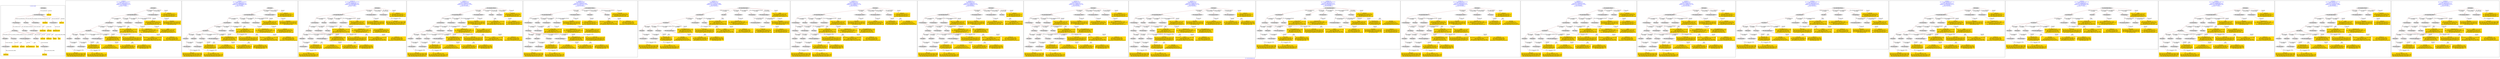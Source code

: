 digraph n0 {
fontcolor="blue"
remincross="true"
label="s27-s-the-huntington.json"
subgraph cluster_0 {
label="1-correct model"
n2[style="filled",color="white",fillcolor="lightgray",label="E12_Production1"];
n3[style="filled",color="white",fillcolor="lightgray",label="E21_Person1"];
n4[style="filled",color="white",fillcolor="lightgray",label="E55_Type1"];
n5[style="filled",color="white",fillcolor="lightgray",label="E52_Time-Span3"];
n6[style="filled",color="white",fillcolor="lightgray",label="E69_Death1"];
n7[style="filled",color="white",fillcolor="lightgray",label="E74_Group1"];
n8[style="filled",color="white",fillcolor="lightgray",label="E82_Actor_Appellation1"];
n9[style="filled",color="white",fillcolor="lightgray",label="E67_Birth1"];
n10[shape="plaintext",style="filled",fillcolor="gold",label="artist_URI"];
n11[style="filled",color="white",fillcolor="lightgray",label="E22_Man-Made_Object1"];
n12[style="filled",color="white",fillcolor="lightgray",label="E35_Title1"];
n13[style="filled",color="white",fillcolor="lightgray",label="E8_Acquisition1"];
n14[shape="plaintext",style="filled",fillcolor="gold",label="description"];
n15[style="filled",color="white",fillcolor="lightgray",label="E54_Dimension1"];
n16[shape="plaintext",style="filled",fillcolor="gold",label="object_uri"];
n17[shape="plaintext",style="filled",fillcolor="gold",label="Artwork_Title"];
n18[style="filled",color="white",fillcolor="lightgray",label="E38_Image1"];
n19[shape="plaintext",style="filled",fillcolor="gold",label="image_url"];
n20[style="filled",color="white",fillcolor="lightgray",label="E52_Time-Span1"];
n21[shape="plaintext",style="filled",fillcolor="gold",label="birth_date"];
n22[style="filled",color="white",fillcolor="lightgray",label="E52_Time-Span2"];
n23[shape="plaintext",style="filled",fillcolor="gold",label="death_date"];
n24[shape="plaintext",style="filled",fillcolor="gold",label="date"];
n25[shape="plaintext",style="filled",fillcolor="gold",label="dimensions_inch"];
n26[shape="plaintext",style="filled",fillcolor="gold",label="medium_uri"];
n27[shape="plaintext",style="filled",fillcolor="gold",label="medium"];
n28[shape="plaintext",style="filled",fillcolor="gold",label="Nationality_URI"];
n29[shape="plaintext",style="filled",fillcolor="gold",label="nationality"];
n30[shape="plaintext",style="filled",fillcolor="gold",label="artist_appellation_uri"];
n31[shape="plaintext",style="filled",fillcolor="gold",label="name"];
n32[shape="plaintext",style="filled",fillcolor="gold",label="credit_line"];
}
subgraph cluster_1 {
label="candidate 0\nlink coherence:0.967741935483871\nnode coherence:1.0\nconfidence:0.38652209462338194\nmapping score:0.4934240315411273\ncost:130.009382\n-precision:0.71-recall:0.73"
n34[style="filled",color="white",fillcolor="lightgray",label="E12_Production1"];
n35[style="filled",color="white",fillcolor="lightgray",label="E21_Person1"];
n36[style="filled",color="white",fillcolor="lightgray",label="E52_Time-Span2"];
n37[style="filled",color="white",fillcolor="lightgray",label="E55_Type1"];
n38[style="filled",color="white",fillcolor="lightgray",label="E67_Birth1"];
n39[style="filled",color="white",fillcolor="lightgray",label="E69_Death1"];
n40[style="filled",color="white",fillcolor="lightgray",label="E74_Group1"];
n41[style="filled",color="white",fillcolor="lightgray",label="E82_Actor_Appellation1"];
n42[style="filled",color="white",fillcolor="lightgray",label="E22_Man-Made_Object1"];
n43[style="filled",color="white",fillcolor="lightgray",label="E35_Title1"];
n44[style="filled",color="white",fillcolor="lightgray",label="E54_Dimension1"];
n45[style="filled",color="white",fillcolor="lightgray",label="E8_Acquisition1"];
n46[style="filled",color="white",fillcolor="lightgray",label="E38_Image1"];
n47[style="filled",color="white",fillcolor="lightgray",label="E52_Time-Span1"];
n48[style="filled",color="white",fillcolor="lightgray",label="E52_Time-Span3"];
n49[style="filled",color="white",fillcolor="lightgray",label="E33_Linguistic_Object1"];
n50[shape="plaintext",style="filled",fillcolor="gold",label="dimensions_inch\n[E54_Dimension,P3_has_note,0.783]\n[E52_Time-Span,P82_at_some_time_within,0.075]\n[E38_Image,classLink,0.075]\n[E22_Man-Made_Object,classLink,0.067]"];
n51[shape="plaintext",style="filled",fillcolor="gold",label="Nationality_URI\n[E74_Group,classLink,0.7]\n[E55_Type,classLink,0.177]\n[E57_Material,classLink,0.086]\n[E74_Group,label,0.036]"];
n52[shape="plaintext",style="filled",fillcolor="gold",label="description\n[E73_Information_Object,P3_has_note,0.371]\n[E33_Linguistic_Object,P3_has_note,0.291]\n[E22_Man-Made_Object,P3_has_note,0.282]\n[E35_Title,label,0.056]"];
n53[shape="plaintext",style="filled",fillcolor="gold",label="artist_URI\n[E21_Person,classLink,0.444]\n[E82_Actor_Appellation,classLink,0.38]\n[E30_Right,P3_has_note,0.105]\n[E8_Acquisition,P3_has_note,0.07]"];
n54[shape="plaintext",style="filled",fillcolor="gold",label="death_date\n[E52_Time-Span,P82_at_some_time_within,0.413]\n[E52_Time-Span,P82b_end_of_the_end,0.374]\n[E52_Time-Span,P82a_begin_of_the_begin,0.134]\n[E33_Linguistic_Object,P3_has_note,0.079]"];
n55[shape="plaintext",style="filled",fillcolor="gold",label="name\n[E82_Actor_Appellation,label,0.387]\n[E30_Right,P3_has_note,0.224]\n[E8_Acquisition,P3_has_note,0.212]\n[E22_Man-Made_Object,classLink,0.177]"];
n56[shape="plaintext",style="filled",fillcolor="gold",label="medium\n[E29_Design_or_Procedure,P3_has_note,0.482]\n[E55_Type,label,0.429]\n[E33_Linguistic_Object,P3_has_note,0.045]\n[E73_Information_Object,P3_has_note,0.044]"];
n57[shape="plaintext",style="filled",fillcolor="gold",label="birth_date\n[E52_Time-Span,P82a_begin_of_the_begin,0.406]\n[E52_Time-Span,P82_at_some_time_within,0.359]\n[E52_Time-Span,P82b_end_of_the_end,0.157]\n[E22_Man-Made_Object,P3_has_note,0.078]"];
n58[shape="plaintext",style="filled",fillcolor="gold",label="medium_uri\n[E55_Type,classLink,0.399]\n[E57_Material,classLink,0.352]\n[E74_Group,classLink,0.249]\n[E29_Design_or_Procedure,P3_has_note,0.0]"];
n59[shape="plaintext",style="filled",fillcolor="gold",label="image_url\n[E38_Image,classLink,0.373]\n[E22_Man-Made_Object,classLink,0.341]\n[E21_Person,classLink,0.154]\n[E82_Actor_Appellation,classLink,0.132]"];
n60[shape="plaintext",style="filled",fillcolor="gold",label="nationality\n[E74_Group,label,0.57]\n[E74_Group,classLink,0.325]\n[E8_Acquisition,P3_has_note,0.053]\n[E22_Man-Made_Object,P3_has_note,0.052]"];
n61[shape="plaintext",style="filled",fillcolor="gold",label="credit_line\n[E8_Acquisition,P3_has_note,0.321]\n[E22_Man-Made_Object,classLink,0.299]\n[E30_Right,P3_has_note,0.194]\n[E33_Linguistic_Object,P3_has_note,0.186]"];
n62[shape="plaintext",style="filled",fillcolor="gold",label="object_uri\n[E30_Right,P3_has_note,0.305]\n[E82_Actor_Appellation,label,0.302]\n[E8_Acquisition,P3_has_note,0.208]\n[E35_Title,label,0.185]"];
n63[shape="plaintext",style="filled",fillcolor="gold",label="Artwork_Title\n[E73_Information_Object,P3_has_note,0.282]\n[E35_Title,label,0.275]\n[E33_Linguistic_Object,P3_has_note,0.251]\n[E22_Man-Made_Object,P3_has_note,0.192]"];
n64[shape="plaintext",style="filled",fillcolor="gold",label="artist_appellation_uri\n[E82_Actor_Appellation,classLink,0.926]\n[E21_Person,classLink,0.053]\n[E30_Right,P3_has_note,0.013]\n[E8_Acquisition,P3_has_note,0.009]"];
n65[shape="plaintext",style="filled",fillcolor="gold",label="date\n[E52_Time-Span,label,0.346]\n[E52_Time-Span,P82_at_some_time_within,0.346]\n[E52_Time-Span,P82a_begin_of_the_begin,0.171]\n[E52_Time-Span,P82b_end_of_the_end,0.137]"];
}
subgraph cluster_2 {
label="candidate 1\nlink coherence:0.967741935483871\nnode coherence:1.0\nconfidence:0.38568682999279025\nmapping score:0.49314560999759677\ncost:130.009382\n-precision:0.74-recall:0.77"
n67[style="filled",color="white",fillcolor="lightgray",label="E12_Production1"];
n68[style="filled",color="white",fillcolor="lightgray",label="E21_Person1"];
n69[style="filled",color="white",fillcolor="lightgray",label="E52_Time-Span2"];
n70[style="filled",color="white",fillcolor="lightgray",label="E55_Type1"];
n71[style="filled",color="white",fillcolor="lightgray",label="E67_Birth1"];
n72[style="filled",color="white",fillcolor="lightgray",label="E69_Death1"];
n73[style="filled",color="white",fillcolor="lightgray",label="E74_Group1"];
n74[style="filled",color="white",fillcolor="lightgray",label="E82_Actor_Appellation1"];
n75[style="filled",color="white",fillcolor="lightgray",label="E22_Man-Made_Object1"];
n76[style="filled",color="white",fillcolor="lightgray",label="E35_Title1"];
n77[style="filled",color="white",fillcolor="lightgray",label="E54_Dimension1"];
n78[style="filled",color="white",fillcolor="lightgray",label="E8_Acquisition1"];
n79[style="filled",color="white",fillcolor="lightgray",label="E38_Image1"];
n80[style="filled",color="white",fillcolor="lightgray",label="E52_Time-Span1"];
n81[style="filled",color="white",fillcolor="lightgray",label="E52_Time-Span3"];
n82[style="filled",color="white",fillcolor="lightgray",label="E33_Linguistic_Object1"];
n83[shape="plaintext",style="filled",fillcolor="gold",label="dimensions_inch\n[E54_Dimension,P3_has_note,0.783]\n[E52_Time-Span,P82_at_some_time_within,0.075]\n[E38_Image,classLink,0.075]\n[E22_Man-Made_Object,classLink,0.067]"];
n84[shape="plaintext",style="filled",fillcolor="gold",label="Nationality_URI\n[E74_Group,classLink,0.7]\n[E55_Type,classLink,0.177]\n[E57_Material,classLink,0.086]\n[E74_Group,label,0.036]"];
n85[shape="plaintext",style="filled",fillcolor="gold",label="description\n[E73_Information_Object,P3_has_note,0.371]\n[E33_Linguistic_Object,P3_has_note,0.291]\n[E22_Man-Made_Object,P3_has_note,0.282]\n[E35_Title,label,0.056]"];
n86[shape="plaintext",style="filled",fillcolor="gold",label="artist_URI\n[E21_Person,classLink,0.444]\n[E82_Actor_Appellation,classLink,0.38]\n[E30_Right,P3_has_note,0.105]\n[E8_Acquisition,P3_has_note,0.07]"];
n87[shape="plaintext",style="filled",fillcolor="gold",label="death_date\n[E52_Time-Span,P82_at_some_time_within,0.413]\n[E52_Time-Span,P82b_end_of_the_end,0.374]\n[E52_Time-Span,P82a_begin_of_the_begin,0.134]\n[E33_Linguistic_Object,P3_has_note,0.079]"];
n88[shape="plaintext",style="filled",fillcolor="gold",label="credit_line\n[E8_Acquisition,P3_has_note,0.321]\n[E22_Man-Made_Object,classLink,0.299]\n[E30_Right,P3_has_note,0.194]\n[E33_Linguistic_Object,P3_has_note,0.186]"];
n89[shape="plaintext",style="filled",fillcolor="gold",label="medium\n[E29_Design_or_Procedure,P3_has_note,0.482]\n[E55_Type,label,0.429]\n[E33_Linguistic_Object,P3_has_note,0.045]\n[E73_Information_Object,P3_has_note,0.044]"];
n90[shape="plaintext",style="filled",fillcolor="gold",label="birth_date\n[E52_Time-Span,P82a_begin_of_the_begin,0.406]\n[E52_Time-Span,P82_at_some_time_within,0.359]\n[E52_Time-Span,P82b_end_of_the_end,0.157]\n[E22_Man-Made_Object,P3_has_note,0.078]"];
n91[shape="plaintext",style="filled",fillcolor="gold",label="medium_uri\n[E55_Type,classLink,0.399]\n[E57_Material,classLink,0.352]\n[E74_Group,classLink,0.249]\n[E29_Design_or_Procedure,P3_has_note,0.0]"];
n92[shape="plaintext",style="filled",fillcolor="gold",label="image_url\n[E38_Image,classLink,0.373]\n[E22_Man-Made_Object,classLink,0.341]\n[E21_Person,classLink,0.154]\n[E82_Actor_Appellation,classLink,0.132]"];
n93[shape="plaintext",style="filled",fillcolor="gold",label="nationality\n[E74_Group,label,0.57]\n[E74_Group,classLink,0.325]\n[E8_Acquisition,P3_has_note,0.053]\n[E22_Man-Made_Object,P3_has_note,0.052]"];
n94[shape="plaintext",style="filled",fillcolor="gold",label="name\n[E82_Actor_Appellation,label,0.387]\n[E30_Right,P3_has_note,0.224]\n[E8_Acquisition,P3_has_note,0.212]\n[E22_Man-Made_Object,classLink,0.177]"];
n95[shape="plaintext",style="filled",fillcolor="gold",label="object_uri\n[E30_Right,P3_has_note,0.305]\n[E82_Actor_Appellation,label,0.302]\n[E8_Acquisition,P3_has_note,0.208]\n[E35_Title,label,0.185]"];
n96[shape="plaintext",style="filled",fillcolor="gold",label="Artwork_Title\n[E73_Information_Object,P3_has_note,0.282]\n[E35_Title,label,0.275]\n[E33_Linguistic_Object,P3_has_note,0.251]\n[E22_Man-Made_Object,P3_has_note,0.192]"];
n97[shape="plaintext",style="filled",fillcolor="gold",label="artist_appellation_uri\n[E82_Actor_Appellation,classLink,0.926]\n[E21_Person,classLink,0.053]\n[E30_Right,P3_has_note,0.013]\n[E8_Acquisition,P3_has_note,0.009]"];
n98[shape="plaintext",style="filled",fillcolor="gold",label="date\n[E52_Time-Span,label,0.346]\n[E52_Time-Span,P82_at_some_time_within,0.346]\n[E52_Time-Span,P82a_begin_of_the_begin,0.171]\n[E52_Time-Span,P82b_end_of_the_end,0.137]"];
}
subgraph cluster_3 {
label="candidate 10\nlink coherence:0.9333333333333333\nnode coherence:1.0\nconfidence:0.38568682999279025\nmapping score:0.49314560999759677\ncost:228.019464\n-precision:0.7-recall:0.7"
n100[style="filled",color="white",fillcolor="lightgray",label="E12_Production1"];
n101[style="filled",color="white",fillcolor="lightgray",label="E21_Person1"];
n102[style="filled",color="white",fillcolor="lightgray",label="E52_Time-Span2"];
n103[style="filled",color="white",fillcolor="lightgray",label="E55_Type1"];
n104[style="filled",color="white",fillcolor="lightgray",label="E69_Death1"];
n105[style="filled",color="white",fillcolor="lightgray",label="E74_Group1"];
n106[style="filled",color="white",fillcolor="lightgray",label="E82_Actor_Appellation1"];
n107[style="filled",color="white",fillcolor="lightgray",label="E22_Man-Made_Object1"];
n108[style="filled",color="white",fillcolor="lightgray",label="E35_Title1"];
n109[style="filled",color="white",fillcolor="lightgray",label="E54_Dimension1"];
n110[style="filled",color="white",fillcolor="lightgray",label="E8_Acquisition1"];
n111[style="filled",color="white",fillcolor="lightgray",label="E38_Image1"];
n112[style="filled",color="white",fillcolor="lightgray",label="E52_Time-Span3"];
n113[style="filled",color="white",fillcolor="lightgray",label="E33_Linguistic_Object1"];
n114[style="filled",color="white",fillcolor="lightgray",label="E52_Time-Span1"];
n115[shape="plaintext",style="filled",fillcolor="gold",label="dimensions_inch\n[E54_Dimension,P3_has_note,0.783]\n[E52_Time-Span,P82_at_some_time_within,0.075]\n[E38_Image,classLink,0.075]\n[E22_Man-Made_Object,classLink,0.067]"];
n116[shape="plaintext",style="filled",fillcolor="gold",label="Nationality_URI\n[E74_Group,classLink,0.7]\n[E55_Type,classLink,0.177]\n[E57_Material,classLink,0.086]\n[E74_Group,label,0.036]"];
n117[shape="plaintext",style="filled",fillcolor="gold",label="description\n[E73_Information_Object,P3_has_note,0.371]\n[E33_Linguistic_Object,P3_has_note,0.291]\n[E22_Man-Made_Object,P3_has_note,0.282]\n[E35_Title,label,0.056]"];
n118[shape="plaintext",style="filled",fillcolor="gold",label="artist_URI\n[E21_Person,classLink,0.444]\n[E82_Actor_Appellation,classLink,0.38]\n[E30_Right,P3_has_note,0.105]\n[E8_Acquisition,P3_has_note,0.07]"];
n119[shape="plaintext",style="filled",fillcolor="gold",label="death_date\n[E52_Time-Span,P82_at_some_time_within,0.413]\n[E52_Time-Span,P82b_end_of_the_end,0.374]\n[E52_Time-Span,P82a_begin_of_the_begin,0.134]\n[E33_Linguistic_Object,P3_has_note,0.079]"];
n120[shape="plaintext",style="filled",fillcolor="gold",label="credit_line\n[E8_Acquisition,P3_has_note,0.321]\n[E22_Man-Made_Object,classLink,0.299]\n[E30_Right,P3_has_note,0.194]\n[E33_Linguistic_Object,P3_has_note,0.186]"];
n121[shape="plaintext",style="filled",fillcolor="gold",label="medium\n[E29_Design_or_Procedure,P3_has_note,0.482]\n[E55_Type,label,0.429]\n[E33_Linguistic_Object,P3_has_note,0.045]\n[E73_Information_Object,P3_has_note,0.044]"];
n122[shape="plaintext",style="filled",fillcolor="gold",label="birth_date\n[E52_Time-Span,P82a_begin_of_the_begin,0.406]\n[E52_Time-Span,P82_at_some_time_within,0.359]\n[E52_Time-Span,P82b_end_of_the_end,0.157]\n[E22_Man-Made_Object,P3_has_note,0.078]"];
n123[shape="plaintext",style="filled",fillcolor="gold",label="medium_uri\n[E55_Type,classLink,0.399]\n[E57_Material,classLink,0.352]\n[E74_Group,classLink,0.249]\n[E29_Design_or_Procedure,P3_has_note,0.0]"];
n124[shape="plaintext",style="filled",fillcolor="gold",label="image_url\n[E38_Image,classLink,0.373]\n[E22_Man-Made_Object,classLink,0.341]\n[E21_Person,classLink,0.154]\n[E82_Actor_Appellation,classLink,0.132]"];
n125[shape="plaintext",style="filled",fillcolor="gold",label="nationality\n[E74_Group,label,0.57]\n[E74_Group,classLink,0.325]\n[E8_Acquisition,P3_has_note,0.053]\n[E22_Man-Made_Object,P3_has_note,0.052]"];
n126[shape="plaintext",style="filled",fillcolor="gold",label="name\n[E82_Actor_Appellation,label,0.387]\n[E30_Right,P3_has_note,0.224]\n[E8_Acquisition,P3_has_note,0.212]\n[E22_Man-Made_Object,classLink,0.177]"];
n127[shape="plaintext",style="filled",fillcolor="gold",label="object_uri\n[E30_Right,P3_has_note,0.305]\n[E82_Actor_Appellation,label,0.302]\n[E8_Acquisition,P3_has_note,0.208]\n[E35_Title,label,0.185]"];
n128[shape="plaintext",style="filled",fillcolor="gold",label="Artwork_Title\n[E73_Information_Object,P3_has_note,0.282]\n[E35_Title,label,0.275]\n[E33_Linguistic_Object,P3_has_note,0.251]\n[E22_Man-Made_Object,P3_has_note,0.192]"];
n129[shape="plaintext",style="filled",fillcolor="gold",label="artist_appellation_uri\n[E82_Actor_Appellation,classLink,0.926]\n[E21_Person,classLink,0.053]\n[E30_Right,P3_has_note,0.013]\n[E8_Acquisition,P3_has_note,0.009]"];
n130[shape="plaintext",style="filled",fillcolor="gold",label="date\n[E52_Time-Span,label,0.346]\n[E52_Time-Span,P82_at_some_time_within,0.346]\n[E52_Time-Span,P82a_begin_of_the_begin,0.171]\n[E52_Time-Span,P82b_end_of_the_end,0.137]"];
}
subgraph cluster_4 {
label="candidate 11\nlink coherence:0.90625\nnode coherence:1.0\nconfidence:0.3794633081225605\nmapping score:0.49107110270752014\ncost:329.019434\n-precision:0.62-recall:0.67"
n132[style="filled",color="white",fillcolor="lightgray",label="E12_Production1"];
n133[style="filled",color="white",fillcolor="lightgray",label="E21_Person1"];
n134[style="filled",color="white",fillcolor="lightgray",label="E52_Time-Span2"];
n135[style="filled",color="white",fillcolor="lightgray",label="E55_Type1"];
n136[style="filled",color="white",fillcolor="lightgray",label="E67_Birth1"];
n137[style="filled",color="white",fillcolor="lightgray",label="E69_Death1"];
n138[style="filled",color="white",fillcolor="lightgray",label="E74_Group1"];
n139[style="filled",color="white",fillcolor="lightgray",label="E82_Actor_Appellation1"];
n140[style="filled",color="white",fillcolor="lightgray",label="E22_Man-Made_Object1"];
n141[style="filled",color="white",fillcolor="lightgray",label="E54_Dimension1"];
n142[style="filled",color="white",fillcolor="lightgray",label="E8_Acquisition1"];
n143[style="filled",color="white",fillcolor="lightgray",label="E33_Linguistic_Object2"];
n144[style="filled",color="white",fillcolor="lightgray",label="E52_Time-Span1"];
n145[style="filled",color="white",fillcolor="lightgray",label="E52_Time-Span3"];
n146[style="filled",color="white",fillcolor="lightgray",label="E33_Linguistic_Object1"];
n147[style="filled",color="white",fillcolor="lightgray",label="E35_Title1"];
n148[style="filled",color="white",fillcolor="lightgray",label="E38_Image1"];
n149[shape="plaintext",style="filled",fillcolor="gold",label="dimensions_inch\n[E54_Dimension,P3_has_note,0.783]\n[E52_Time-Span,P82_at_some_time_within,0.075]\n[E38_Image,classLink,0.075]\n[E22_Man-Made_Object,classLink,0.067]"];
n150[shape="plaintext",style="filled",fillcolor="gold",label="Nationality_URI\n[E74_Group,classLink,0.7]\n[E55_Type,classLink,0.177]\n[E57_Material,classLink,0.086]\n[E74_Group,label,0.036]"];
n151[shape="plaintext",style="filled",fillcolor="gold",label="description\n[E73_Information_Object,P3_has_note,0.371]\n[E33_Linguistic_Object,P3_has_note,0.291]\n[E22_Man-Made_Object,P3_has_note,0.282]\n[E35_Title,label,0.056]"];
n152[shape="plaintext",style="filled",fillcolor="gold",label="artist_URI\n[E21_Person,classLink,0.444]\n[E82_Actor_Appellation,classLink,0.38]\n[E30_Right,P3_has_note,0.105]\n[E8_Acquisition,P3_has_note,0.07]"];
n153[shape="plaintext",style="filled",fillcolor="gold",label="death_date\n[E52_Time-Span,P82_at_some_time_within,0.413]\n[E52_Time-Span,P82b_end_of_the_end,0.374]\n[E52_Time-Span,P82a_begin_of_the_begin,0.134]\n[E33_Linguistic_Object,P3_has_note,0.079]"];
n154[shape="plaintext",style="filled",fillcolor="gold",label="credit_line\n[E8_Acquisition,P3_has_note,0.321]\n[E22_Man-Made_Object,classLink,0.299]\n[E30_Right,P3_has_note,0.194]\n[E33_Linguistic_Object,P3_has_note,0.186]"];
n155[shape="plaintext",style="filled",fillcolor="gold",label="name\n[E82_Actor_Appellation,label,0.387]\n[E30_Right,P3_has_note,0.224]\n[E8_Acquisition,P3_has_note,0.212]\n[E22_Man-Made_Object,classLink,0.177]"];
n156[shape="plaintext",style="filled",fillcolor="gold",label="medium\n[E29_Design_or_Procedure,P3_has_note,0.482]\n[E55_Type,label,0.429]\n[E33_Linguistic_Object,P3_has_note,0.045]\n[E73_Information_Object,P3_has_note,0.044]"];
n157[shape="plaintext",style="filled",fillcolor="gold",label="birth_date\n[E52_Time-Span,P82a_begin_of_the_begin,0.406]\n[E52_Time-Span,P82_at_some_time_within,0.359]\n[E52_Time-Span,P82b_end_of_the_end,0.157]\n[E22_Man-Made_Object,P3_has_note,0.078]"];
n158[shape="plaintext",style="filled",fillcolor="gold",label="medium_uri\n[E55_Type,classLink,0.399]\n[E57_Material,classLink,0.352]\n[E74_Group,classLink,0.249]\n[E29_Design_or_Procedure,P3_has_note,0.0]"];
n159[shape="plaintext",style="filled",fillcolor="gold",label="image_url\n[E38_Image,classLink,0.373]\n[E22_Man-Made_Object,classLink,0.341]\n[E21_Person,classLink,0.154]\n[E82_Actor_Appellation,classLink,0.132]"];
n160[shape="plaintext",style="filled",fillcolor="gold",label="nationality\n[E74_Group,label,0.57]\n[E74_Group,classLink,0.325]\n[E8_Acquisition,P3_has_note,0.053]\n[E22_Man-Made_Object,P3_has_note,0.052]"];
n161[shape="plaintext",style="filled",fillcolor="gold",label="object_uri\n[E30_Right,P3_has_note,0.305]\n[E82_Actor_Appellation,label,0.302]\n[E8_Acquisition,P3_has_note,0.208]\n[E35_Title,label,0.185]"];
n162[shape="plaintext",style="filled",fillcolor="gold",label="Artwork_Title\n[E73_Information_Object,P3_has_note,0.282]\n[E35_Title,label,0.275]\n[E33_Linguistic_Object,P3_has_note,0.251]\n[E22_Man-Made_Object,P3_has_note,0.192]"];
n163[shape="plaintext",style="filled",fillcolor="gold",label="artist_appellation_uri\n[E82_Actor_Appellation,classLink,0.926]\n[E21_Person,classLink,0.053]\n[E30_Right,P3_has_note,0.013]\n[E8_Acquisition,P3_has_note,0.009]"];
n164[shape="plaintext",style="filled",fillcolor="gold",label="date\n[E52_Time-Span,label,0.346]\n[E52_Time-Span,P82_at_some_time_within,0.346]\n[E52_Time-Span,P82a_begin_of_the_begin,0.171]\n[E52_Time-Span,P82b_end_of_the_end,0.137]"];
}
subgraph cluster_5 {
label="candidate 12\nlink coherence:0.90625\nnode coherence:1.0\nconfidence:0.3794633081225605\nmapping score:0.49107110270752014\ncost:329.019444\n-precision:0.62-recall:0.67"
n166[style="filled",color="white",fillcolor="lightgray",label="E12_Production1"];
n167[style="filled",color="white",fillcolor="lightgray",label="E21_Person1"];
n168[style="filled",color="white",fillcolor="lightgray",label="E52_Time-Span2"];
n169[style="filled",color="white",fillcolor="lightgray",label="E67_Birth1"];
n170[style="filled",color="white",fillcolor="lightgray",label="E69_Death1"];
n171[style="filled",color="white",fillcolor="lightgray",label="E74_Group1"];
n172[style="filled",color="white",fillcolor="lightgray",label="E82_Actor_Appellation1"];
n173[style="filled",color="white",fillcolor="lightgray",label="E22_Man-Made_Object1"];
n174[style="filled",color="white",fillcolor="lightgray",label="E35_Title1"];
n175[style="filled",color="white",fillcolor="lightgray",label="E54_Dimension1"];
n176[style="filled",color="white",fillcolor="lightgray",label="E8_Acquisition1"];
n177[style="filled",color="white",fillcolor="lightgray",label="E33_Linguistic_Object2"];
n178[style="filled",color="white",fillcolor="lightgray",label="E52_Time-Span1"];
n179[style="filled",color="white",fillcolor="lightgray",label="E52_Time-Span3"];
n180[style="filled",color="white",fillcolor="lightgray",label="E33_Linguistic_Object1"];
n181[style="filled",color="white",fillcolor="lightgray",label="E38_Image1"];
n182[style="filled",color="white",fillcolor="lightgray",label="E55_Type1"];
n183[shape="plaintext",style="filled",fillcolor="gold",label="dimensions_inch\n[E54_Dimension,P3_has_note,0.783]\n[E52_Time-Span,P82_at_some_time_within,0.075]\n[E38_Image,classLink,0.075]\n[E22_Man-Made_Object,classLink,0.067]"];
n184[shape="plaintext",style="filled",fillcolor="gold",label="Nationality_URI\n[E74_Group,classLink,0.7]\n[E55_Type,classLink,0.177]\n[E57_Material,classLink,0.086]\n[E74_Group,label,0.036]"];
n185[shape="plaintext",style="filled",fillcolor="gold",label="description\n[E73_Information_Object,P3_has_note,0.371]\n[E33_Linguistic_Object,P3_has_note,0.291]\n[E22_Man-Made_Object,P3_has_note,0.282]\n[E35_Title,label,0.056]"];
n186[shape="plaintext",style="filled",fillcolor="gold",label="artist_URI\n[E21_Person,classLink,0.444]\n[E82_Actor_Appellation,classLink,0.38]\n[E30_Right,P3_has_note,0.105]\n[E8_Acquisition,P3_has_note,0.07]"];
n187[shape="plaintext",style="filled",fillcolor="gold",label="death_date\n[E52_Time-Span,P82_at_some_time_within,0.413]\n[E52_Time-Span,P82b_end_of_the_end,0.374]\n[E52_Time-Span,P82a_begin_of_the_begin,0.134]\n[E33_Linguistic_Object,P3_has_note,0.079]"];
n188[shape="plaintext",style="filled",fillcolor="gold",label="credit_line\n[E8_Acquisition,P3_has_note,0.321]\n[E22_Man-Made_Object,classLink,0.299]\n[E30_Right,P3_has_note,0.194]\n[E33_Linguistic_Object,P3_has_note,0.186]"];
n189[shape="plaintext",style="filled",fillcolor="gold",label="name\n[E82_Actor_Appellation,label,0.387]\n[E30_Right,P3_has_note,0.224]\n[E8_Acquisition,P3_has_note,0.212]\n[E22_Man-Made_Object,classLink,0.177]"];
n190[shape="plaintext",style="filled",fillcolor="gold",label="medium\n[E29_Design_or_Procedure,P3_has_note,0.482]\n[E55_Type,label,0.429]\n[E33_Linguistic_Object,P3_has_note,0.045]\n[E73_Information_Object,P3_has_note,0.044]"];
n191[shape="plaintext",style="filled",fillcolor="gold",label="birth_date\n[E52_Time-Span,P82a_begin_of_the_begin,0.406]\n[E52_Time-Span,P82_at_some_time_within,0.359]\n[E52_Time-Span,P82b_end_of_the_end,0.157]\n[E22_Man-Made_Object,P3_has_note,0.078]"];
n192[shape="plaintext",style="filled",fillcolor="gold",label="medium_uri\n[E55_Type,classLink,0.399]\n[E57_Material,classLink,0.352]\n[E74_Group,classLink,0.249]\n[E29_Design_or_Procedure,P3_has_note,0.0]"];
n193[shape="plaintext",style="filled",fillcolor="gold",label="image_url\n[E38_Image,classLink,0.373]\n[E22_Man-Made_Object,classLink,0.341]\n[E21_Person,classLink,0.154]\n[E82_Actor_Appellation,classLink,0.132]"];
n194[shape="plaintext",style="filled",fillcolor="gold",label="nationality\n[E74_Group,label,0.57]\n[E74_Group,classLink,0.325]\n[E8_Acquisition,P3_has_note,0.053]\n[E22_Man-Made_Object,P3_has_note,0.052]"];
n195[shape="plaintext",style="filled",fillcolor="gold",label="object_uri\n[E30_Right,P3_has_note,0.305]\n[E82_Actor_Appellation,label,0.302]\n[E8_Acquisition,P3_has_note,0.208]\n[E35_Title,label,0.185]"];
n196[shape="plaintext",style="filled",fillcolor="gold",label="Artwork_Title\n[E73_Information_Object,P3_has_note,0.282]\n[E35_Title,label,0.275]\n[E33_Linguistic_Object,P3_has_note,0.251]\n[E22_Man-Made_Object,P3_has_note,0.192]"];
n197[shape="plaintext",style="filled",fillcolor="gold",label="artist_appellation_uri\n[E82_Actor_Appellation,classLink,0.926]\n[E21_Person,classLink,0.053]\n[E30_Right,P3_has_note,0.013]\n[E8_Acquisition,P3_has_note,0.009]"];
n198[shape="plaintext",style="filled",fillcolor="gold",label="date\n[E52_Time-Span,label,0.346]\n[E52_Time-Span,P82_at_some_time_within,0.346]\n[E52_Time-Span,P82a_begin_of_the_begin,0.171]\n[E52_Time-Span,P82b_end_of_the_end,0.137]"];
}
subgraph cluster_6 {
label="candidate 13\nlink coherence:0.90625\nnode coherence:1.0\nconfidence:0.37724794133029826\nmapping score:0.49033264711009944\ncost:329.029416\n-precision:0.66-recall:0.7"
n200[style="filled",color="white",fillcolor="lightgray",label="E12_Production1"];
n201[style="filled",color="white",fillcolor="lightgray",label="E21_Person1"];
n202[style="filled",color="white",fillcolor="lightgray",label="E52_Time-Span2"];
n203[style="filled",color="white",fillcolor="lightgray",label="E55_Type1"];
n204[style="filled",color="white",fillcolor="lightgray",label="E67_Birth1"];
n205[style="filled",color="white",fillcolor="lightgray",label="E69_Death1"];
n206[style="filled",color="white",fillcolor="lightgray",label="E74_Group1"];
n207[style="filled",color="white",fillcolor="lightgray",label="E82_Actor_Appellation1"];
n208[style="filled",color="white",fillcolor="lightgray",label="E22_Man-Made_Object1"];
n209[style="filled",color="white",fillcolor="lightgray",label="E35_Title1"];
n210[style="filled",color="white",fillcolor="lightgray",label="E54_Dimension1"];
n211[style="filled",color="white",fillcolor="lightgray",label="E8_Acquisition1"];
n212[style="filled",color="white",fillcolor="lightgray",label="E52_Time-Span1"];
n213[style="filled",color="white",fillcolor="lightgray",label="E52_Time-Span3"];
n214[style="filled",color="white",fillcolor="lightgray",label="E33_Linguistic_Object1"];
n215[style="filled",color="white",fillcolor="lightgray",label="E33_Linguistic_Object2"];
n216[style="filled",color="white",fillcolor="lightgray",label="E38_Image1"];
n217[shape="plaintext",style="filled",fillcolor="gold",label="dimensions_inch\n[E54_Dimension,P3_has_note,0.783]\n[E52_Time-Span,P82_at_some_time_within,0.075]\n[E38_Image,classLink,0.075]\n[E22_Man-Made_Object,classLink,0.067]"];
n218[shape="plaintext",style="filled",fillcolor="gold",label="Nationality_URI\n[E74_Group,classLink,0.7]\n[E55_Type,classLink,0.177]\n[E57_Material,classLink,0.086]\n[E74_Group,label,0.036]"];
n219[shape="plaintext",style="filled",fillcolor="gold",label="description\n[E73_Information_Object,P3_has_note,0.371]\n[E33_Linguistic_Object,P3_has_note,0.291]\n[E22_Man-Made_Object,P3_has_note,0.282]\n[E35_Title,label,0.056]"];
n220[shape="plaintext",style="filled",fillcolor="gold",label="artist_URI\n[E21_Person,classLink,0.444]\n[E82_Actor_Appellation,classLink,0.38]\n[E30_Right,P3_has_note,0.105]\n[E8_Acquisition,P3_has_note,0.07]"];
n221[shape="plaintext",style="filled",fillcolor="gold",label="death_date\n[E52_Time-Span,P82_at_some_time_within,0.413]\n[E52_Time-Span,P82b_end_of_the_end,0.374]\n[E52_Time-Span,P82a_begin_of_the_begin,0.134]\n[E33_Linguistic_Object,P3_has_note,0.079]"];
n222[shape="plaintext",style="filled",fillcolor="gold",label="credit_line\n[E8_Acquisition,P3_has_note,0.321]\n[E22_Man-Made_Object,classLink,0.299]\n[E30_Right,P3_has_note,0.194]\n[E33_Linguistic_Object,P3_has_note,0.186]"];
n223[shape="plaintext",style="filled",fillcolor="gold",label="medium\n[E29_Design_or_Procedure,P3_has_note,0.482]\n[E55_Type,label,0.429]\n[E33_Linguistic_Object,P3_has_note,0.045]\n[E73_Information_Object,P3_has_note,0.044]"];
n224[shape="plaintext",style="filled",fillcolor="gold",label="birth_date\n[E52_Time-Span,P82a_begin_of_the_begin,0.406]\n[E52_Time-Span,P82_at_some_time_within,0.359]\n[E52_Time-Span,P82b_end_of_the_end,0.157]\n[E22_Man-Made_Object,P3_has_note,0.078]"];
n225[shape="plaintext",style="filled",fillcolor="gold",label="medium_uri\n[E55_Type,classLink,0.399]\n[E57_Material,classLink,0.352]\n[E74_Group,classLink,0.249]\n[E29_Design_or_Procedure,P3_has_note,0.0]"];
n226[shape="plaintext",style="filled",fillcolor="gold",label="image_url\n[E38_Image,classLink,0.373]\n[E22_Man-Made_Object,classLink,0.341]\n[E21_Person,classLink,0.154]\n[E82_Actor_Appellation,classLink,0.132]"];
n227[shape="plaintext",style="filled",fillcolor="gold",label="nationality\n[E74_Group,label,0.57]\n[E74_Group,classLink,0.325]\n[E8_Acquisition,P3_has_note,0.053]\n[E22_Man-Made_Object,P3_has_note,0.052]"];
n228[shape="plaintext",style="filled",fillcolor="gold",label="name\n[E82_Actor_Appellation,label,0.387]\n[E30_Right,P3_has_note,0.224]\n[E8_Acquisition,P3_has_note,0.212]\n[E22_Man-Made_Object,classLink,0.177]"];
n229[shape="plaintext",style="filled",fillcolor="gold",label="object_uri\n[E30_Right,P3_has_note,0.305]\n[E82_Actor_Appellation,label,0.302]\n[E8_Acquisition,P3_has_note,0.208]\n[E35_Title,label,0.185]"];
n230[shape="plaintext",style="filled",fillcolor="gold",label="Artwork_Title\n[E73_Information_Object,P3_has_note,0.282]\n[E35_Title,label,0.275]\n[E33_Linguistic_Object,P3_has_note,0.251]\n[E22_Man-Made_Object,P3_has_note,0.192]"];
n231[shape="plaintext",style="filled",fillcolor="gold",label="artist_appellation_uri\n[E82_Actor_Appellation,classLink,0.926]\n[E21_Person,classLink,0.053]\n[E30_Right,P3_has_note,0.013]\n[E8_Acquisition,P3_has_note,0.009]"];
n232[shape="plaintext",style="filled",fillcolor="gold",label="date\n[E52_Time-Span,label,0.346]\n[E52_Time-Span,P82_at_some_time_within,0.346]\n[E52_Time-Span,P82a_begin_of_the_begin,0.171]\n[E52_Time-Span,P82b_end_of_the_end,0.137]"];
}
subgraph cluster_7 {
label="candidate 14\nlink coherence:0.90625\nnode coherence:1.0\nconfidence:0.3744664256231113\nmapping score:0.4894054752077038\ncost:329.029416\n-precision:0.66-recall:0.7"
n234[style="filled",color="white",fillcolor="lightgray",label="E12_Production1"];
n235[style="filled",color="white",fillcolor="lightgray",label="E21_Person1"];
n236[style="filled",color="white",fillcolor="lightgray",label="E52_Time-Span2"];
n237[style="filled",color="white",fillcolor="lightgray",label="E55_Type1"];
n238[style="filled",color="white",fillcolor="lightgray",label="E67_Birth1"];
n239[style="filled",color="white",fillcolor="lightgray",label="E69_Death1"];
n240[style="filled",color="white",fillcolor="lightgray",label="E82_Actor_Appellation1"];
n241[style="filled",color="white",fillcolor="lightgray",label="E22_Man-Made_Object1"];
n242[style="filled",color="white",fillcolor="lightgray",label="E35_Title1"];
n243[style="filled",color="white",fillcolor="lightgray",label="E54_Dimension1"];
n244[style="filled",color="white",fillcolor="lightgray",label="E8_Acquisition1"];
n245[style="filled",color="white",fillcolor="lightgray",label="E38_Image1"];
n246[style="filled",color="white",fillcolor="lightgray",label="E52_Time-Span1"];
n247[style="filled",color="white",fillcolor="lightgray",label="E52_Time-Span3"];
n248[style="filled",color="white",fillcolor="lightgray",label="E33_Linguistic_Object1"];
n249[style="filled",color="white",fillcolor="lightgray",label="E33_Linguistic_Object2"];
n250[style="filled",color="white",fillcolor="lightgray",label="E74_Group1"];
n251[shape="plaintext",style="filled",fillcolor="gold",label="dimensions_inch\n[E54_Dimension,P3_has_note,0.783]\n[E52_Time-Span,P82_at_some_time_within,0.075]\n[E38_Image,classLink,0.075]\n[E22_Man-Made_Object,classLink,0.067]"];
n252[shape="plaintext",style="filled",fillcolor="gold",label="Nationality_URI\n[E74_Group,classLink,0.7]\n[E55_Type,classLink,0.177]\n[E57_Material,classLink,0.086]\n[E74_Group,label,0.036]"];
n253[shape="plaintext",style="filled",fillcolor="gold",label="description\n[E73_Information_Object,P3_has_note,0.371]\n[E33_Linguistic_Object,P3_has_note,0.291]\n[E22_Man-Made_Object,P3_has_note,0.282]\n[E35_Title,label,0.056]"];
n254[shape="plaintext",style="filled",fillcolor="gold",label="artist_URI\n[E21_Person,classLink,0.444]\n[E82_Actor_Appellation,classLink,0.38]\n[E30_Right,P3_has_note,0.105]\n[E8_Acquisition,P3_has_note,0.07]"];
n255[shape="plaintext",style="filled",fillcolor="gold",label="death_date\n[E52_Time-Span,P82_at_some_time_within,0.413]\n[E52_Time-Span,P82b_end_of_the_end,0.374]\n[E52_Time-Span,P82a_begin_of_the_begin,0.134]\n[E33_Linguistic_Object,P3_has_note,0.079]"];
n256[shape="plaintext",style="filled",fillcolor="gold",label="credit_line\n[E8_Acquisition,P3_has_note,0.321]\n[E22_Man-Made_Object,classLink,0.299]\n[E30_Right,P3_has_note,0.194]\n[E33_Linguistic_Object,P3_has_note,0.186]"];
n257[shape="plaintext",style="filled",fillcolor="gold",label="artist_appellation_uri\n[E82_Actor_Appellation,classLink,0.926]\n[E21_Person,classLink,0.053]\n[E30_Right,P3_has_note,0.013]\n[E8_Acquisition,P3_has_note,0.009]"];
n258[shape="plaintext",style="filled",fillcolor="gold",label="medium\n[E29_Design_or_Procedure,P3_has_note,0.482]\n[E55_Type,label,0.429]\n[E33_Linguistic_Object,P3_has_note,0.045]\n[E73_Information_Object,P3_has_note,0.044]"];
n259[shape="plaintext",style="filled",fillcolor="gold",label="birth_date\n[E52_Time-Span,P82a_begin_of_the_begin,0.406]\n[E52_Time-Span,P82_at_some_time_within,0.359]\n[E52_Time-Span,P82b_end_of_the_end,0.157]\n[E22_Man-Made_Object,P3_has_note,0.078]"];
n260[shape="plaintext",style="filled",fillcolor="gold",label="medium_uri\n[E55_Type,classLink,0.399]\n[E57_Material,classLink,0.352]\n[E74_Group,classLink,0.249]\n[E29_Design_or_Procedure,P3_has_note,0.0]"];
n261[shape="plaintext",style="filled",fillcolor="gold",label="image_url\n[E38_Image,classLink,0.373]\n[E22_Man-Made_Object,classLink,0.341]\n[E21_Person,classLink,0.154]\n[E82_Actor_Appellation,classLink,0.132]"];
n262[shape="plaintext",style="filled",fillcolor="gold",label="nationality\n[E74_Group,label,0.57]\n[E74_Group,classLink,0.325]\n[E8_Acquisition,P3_has_note,0.053]\n[E22_Man-Made_Object,P3_has_note,0.052]"];
n263[shape="plaintext",style="filled",fillcolor="gold",label="name\n[E82_Actor_Appellation,label,0.387]\n[E30_Right,P3_has_note,0.224]\n[E8_Acquisition,P3_has_note,0.212]\n[E22_Man-Made_Object,classLink,0.177]"];
n264[shape="plaintext",style="filled",fillcolor="gold",label="object_uri\n[E30_Right,P3_has_note,0.305]\n[E82_Actor_Appellation,label,0.302]\n[E8_Acquisition,P3_has_note,0.208]\n[E35_Title,label,0.185]"];
n265[shape="plaintext",style="filled",fillcolor="gold",label="Artwork_Title\n[E73_Information_Object,P3_has_note,0.282]\n[E35_Title,label,0.275]\n[E33_Linguistic_Object,P3_has_note,0.251]\n[E22_Man-Made_Object,P3_has_note,0.192]"];
n266[shape="plaintext",style="filled",fillcolor="gold",label="date\n[E52_Time-Span,label,0.346]\n[E52_Time-Span,P82_at_some_time_within,0.346]\n[E52_Time-Span,P82a_begin_of_the_begin,0.171]\n[E52_Time-Span,P82b_end_of_the_end,0.137]"];
}
subgraph cluster_8 {
label="candidate 15\nlink coherence:0.90625\nnode coherence:1.0\nconfidence:0.3744664256231113\nmapping score:0.4894054752077038\ncost:329.029426\n-precision:0.66-recall:0.7"
n268[style="filled",color="white",fillcolor="lightgray",label="E12_Production1"];
n269[style="filled",color="white",fillcolor="lightgray",label="E21_Person1"];
n270[style="filled",color="white",fillcolor="lightgray",label="E52_Time-Span2"];
n271[style="filled",color="white",fillcolor="lightgray",label="E55_Type1"];
n272[style="filled",color="white",fillcolor="lightgray",label="E67_Birth1"];
n273[style="filled",color="white",fillcolor="lightgray",label="E69_Death1"];
n274[style="filled",color="white",fillcolor="lightgray",label="E74_Group1"];
n275[style="filled",color="white",fillcolor="lightgray",label="E82_Actor_Appellation1"];
n276[style="filled",color="white",fillcolor="lightgray",label="E22_Man-Made_Object1"];
n277[style="filled",color="white",fillcolor="lightgray",label="E54_Dimension1"];
n278[style="filled",color="white",fillcolor="lightgray",label="E8_Acquisition1"];
n279[style="filled",color="white",fillcolor="lightgray",label="E38_Image1"];
n280[style="filled",color="white",fillcolor="lightgray",label="E52_Time-Span1"];
n281[style="filled",color="white",fillcolor="lightgray",label="E52_Time-Span3"];
n282[style="filled",color="white",fillcolor="lightgray",label="E33_Linguistic_Object1"];
n283[style="filled",color="white",fillcolor="lightgray",label="E33_Linguistic_Object2"];
n284[style="filled",color="white",fillcolor="lightgray",label="E35_Title1"];
n285[shape="plaintext",style="filled",fillcolor="gold",label="dimensions_inch\n[E54_Dimension,P3_has_note,0.783]\n[E52_Time-Span,P82_at_some_time_within,0.075]\n[E38_Image,classLink,0.075]\n[E22_Man-Made_Object,classLink,0.067]"];
n286[shape="plaintext",style="filled",fillcolor="gold",label="Nationality_URI\n[E74_Group,classLink,0.7]\n[E55_Type,classLink,0.177]\n[E57_Material,classLink,0.086]\n[E74_Group,label,0.036]"];
n287[shape="plaintext",style="filled",fillcolor="gold",label="description\n[E73_Information_Object,P3_has_note,0.371]\n[E33_Linguistic_Object,P3_has_note,0.291]\n[E22_Man-Made_Object,P3_has_note,0.282]\n[E35_Title,label,0.056]"];
n288[shape="plaintext",style="filled",fillcolor="gold",label="artist_URI\n[E21_Person,classLink,0.444]\n[E82_Actor_Appellation,classLink,0.38]\n[E30_Right,P3_has_note,0.105]\n[E8_Acquisition,P3_has_note,0.07]"];
n289[shape="plaintext",style="filled",fillcolor="gold",label="death_date\n[E52_Time-Span,P82_at_some_time_within,0.413]\n[E52_Time-Span,P82b_end_of_the_end,0.374]\n[E52_Time-Span,P82a_begin_of_the_begin,0.134]\n[E33_Linguistic_Object,P3_has_note,0.079]"];
n290[shape="plaintext",style="filled",fillcolor="gold",label="credit_line\n[E8_Acquisition,P3_has_note,0.321]\n[E22_Man-Made_Object,classLink,0.299]\n[E30_Right,P3_has_note,0.194]\n[E33_Linguistic_Object,P3_has_note,0.186]"];
n291[shape="plaintext",style="filled",fillcolor="gold",label="artist_appellation_uri\n[E82_Actor_Appellation,classLink,0.926]\n[E21_Person,classLink,0.053]\n[E30_Right,P3_has_note,0.013]\n[E8_Acquisition,P3_has_note,0.009]"];
n292[shape="plaintext",style="filled",fillcolor="gold",label="medium\n[E29_Design_or_Procedure,P3_has_note,0.482]\n[E55_Type,label,0.429]\n[E33_Linguistic_Object,P3_has_note,0.045]\n[E73_Information_Object,P3_has_note,0.044]"];
n293[shape="plaintext",style="filled",fillcolor="gold",label="birth_date\n[E52_Time-Span,P82a_begin_of_the_begin,0.406]\n[E52_Time-Span,P82_at_some_time_within,0.359]\n[E52_Time-Span,P82b_end_of_the_end,0.157]\n[E22_Man-Made_Object,P3_has_note,0.078]"];
n294[shape="plaintext",style="filled",fillcolor="gold",label="medium_uri\n[E55_Type,classLink,0.399]\n[E57_Material,classLink,0.352]\n[E74_Group,classLink,0.249]\n[E29_Design_or_Procedure,P3_has_note,0.0]"];
n295[shape="plaintext",style="filled",fillcolor="gold",label="image_url\n[E38_Image,classLink,0.373]\n[E22_Man-Made_Object,classLink,0.341]\n[E21_Person,classLink,0.154]\n[E82_Actor_Appellation,classLink,0.132]"];
n296[shape="plaintext",style="filled",fillcolor="gold",label="nationality\n[E74_Group,label,0.57]\n[E74_Group,classLink,0.325]\n[E8_Acquisition,P3_has_note,0.053]\n[E22_Man-Made_Object,P3_has_note,0.052]"];
n297[shape="plaintext",style="filled",fillcolor="gold",label="name\n[E82_Actor_Appellation,label,0.387]\n[E30_Right,P3_has_note,0.224]\n[E8_Acquisition,P3_has_note,0.212]\n[E22_Man-Made_Object,classLink,0.177]"];
n298[shape="plaintext",style="filled",fillcolor="gold",label="object_uri\n[E30_Right,P3_has_note,0.305]\n[E82_Actor_Appellation,label,0.302]\n[E8_Acquisition,P3_has_note,0.208]\n[E35_Title,label,0.185]"];
n299[shape="plaintext",style="filled",fillcolor="gold",label="Artwork_Title\n[E73_Information_Object,P3_has_note,0.282]\n[E35_Title,label,0.275]\n[E33_Linguistic_Object,P3_has_note,0.251]\n[E22_Man-Made_Object,P3_has_note,0.192]"];
n300[shape="plaintext",style="filled",fillcolor="gold",label="date\n[E52_Time-Span,label,0.346]\n[E52_Time-Span,P82_at_some_time_within,0.346]\n[E52_Time-Span,P82a_begin_of_the_begin,0.171]\n[E52_Time-Span,P82b_end_of_the_end,0.137]"];
}
subgraph cluster_9 {
label="candidate 16\nlink coherence:0.90625\nnode coherence:1.0\nconfidence:0.3744664256231113\nmapping score:0.4894054752077038\ncost:329.029436\n-precision:0.66-recall:0.7"
n302[style="filled",color="white",fillcolor="lightgray",label="E12_Production1"];
n303[style="filled",color="white",fillcolor="lightgray",label="E21_Person1"];
n304[style="filled",color="white",fillcolor="lightgray",label="E52_Time-Span2"];
n305[style="filled",color="white",fillcolor="lightgray",label="E55_Type1"];
n306[style="filled",color="white",fillcolor="lightgray",label="E67_Birth1"];
n307[style="filled",color="white",fillcolor="lightgray",label="E69_Death1"];
n308[style="filled",color="white",fillcolor="lightgray",label="E74_Group1"];
n309[style="filled",color="white",fillcolor="lightgray",label="E82_Actor_Appellation1"];
n310[style="filled",color="white",fillcolor="lightgray",label="E22_Man-Made_Object1"];
n311[style="filled",color="white",fillcolor="lightgray",label="E35_Title1"];
n312[style="filled",color="white",fillcolor="lightgray",label="E8_Acquisition1"];
n313[style="filled",color="white",fillcolor="lightgray",label="E38_Image1"];
n314[style="filled",color="white",fillcolor="lightgray",label="E52_Time-Span1"];
n315[style="filled",color="white",fillcolor="lightgray",label="E52_Time-Span3"];
n316[style="filled",color="white",fillcolor="lightgray",label="E33_Linguistic_Object1"];
n317[style="filled",color="white",fillcolor="lightgray",label="E33_Linguistic_Object2"];
n318[style="filled",color="white",fillcolor="lightgray",label="E54_Dimension1"];
n319[shape="plaintext",style="filled",fillcolor="gold",label="dimensions_inch\n[E54_Dimension,P3_has_note,0.783]\n[E52_Time-Span,P82_at_some_time_within,0.075]\n[E38_Image,classLink,0.075]\n[E22_Man-Made_Object,classLink,0.067]"];
n320[shape="plaintext",style="filled",fillcolor="gold",label="Nationality_URI\n[E74_Group,classLink,0.7]\n[E55_Type,classLink,0.177]\n[E57_Material,classLink,0.086]\n[E74_Group,label,0.036]"];
n321[shape="plaintext",style="filled",fillcolor="gold",label="description\n[E73_Information_Object,P3_has_note,0.371]\n[E33_Linguistic_Object,P3_has_note,0.291]\n[E22_Man-Made_Object,P3_has_note,0.282]\n[E35_Title,label,0.056]"];
n322[shape="plaintext",style="filled",fillcolor="gold",label="artist_URI\n[E21_Person,classLink,0.444]\n[E82_Actor_Appellation,classLink,0.38]\n[E30_Right,P3_has_note,0.105]\n[E8_Acquisition,P3_has_note,0.07]"];
n323[shape="plaintext",style="filled",fillcolor="gold",label="death_date\n[E52_Time-Span,P82_at_some_time_within,0.413]\n[E52_Time-Span,P82b_end_of_the_end,0.374]\n[E52_Time-Span,P82a_begin_of_the_begin,0.134]\n[E33_Linguistic_Object,P3_has_note,0.079]"];
n324[shape="plaintext",style="filled",fillcolor="gold",label="credit_line\n[E8_Acquisition,P3_has_note,0.321]\n[E22_Man-Made_Object,classLink,0.299]\n[E30_Right,P3_has_note,0.194]\n[E33_Linguistic_Object,P3_has_note,0.186]"];
n325[shape="plaintext",style="filled",fillcolor="gold",label="artist_appellation_uri\n[E82_Actor_Appellation,classLink,0.926]\n[E21_Person,classLink,0.053]\n[E30_Right,P3_has_note,0.013]\n[E8_Acquisition,P3_has_note,0.009]"];
n326[shape="plaintext",style="filled",fillcolor="gold",label="medium\n[E29_Design_or_Procedure,P3_has_note,0.482]\n[E55_Type,label,0.429]\n[E33_Linguistic_Object,P3_has_note,0.045]\n[E73_Information_Object,P3_has_note,0.044]"];
n327[shape="plaintext",style="filled",fillcolor="gold",label="birth_date\n[E52_Time-Span,P82a_begin_of_the_begin,0.406]\n[E52_Time-Span,P82_at_some_time_within,0.359]\n[E52_Time-Span,P82b_end_of_the_end,0.157]\n[E22_Man-Made_Object,P3_has_note,0.078]"];
n328[shape="plaintext",style="filled",fillcolor="gold",label="medium_uri\n[E55_Type,classLink,0.399]\n[E57_Material,classLink,0.352]\n[E74_Group,classLink,0.249]\n[E29_Design_or_Procedure,P3_has_note,0.0]"];
n329[shape="plaintext",style="filled",fillcolor="gold",label="image_url\n[E38_Image,classLink,0.373]\n[E22_Man-Made_Object,classLink,0.341]\n[E21_Person,classLink,0.154]\n[E82_Actor_Appellation,classLink,0.132]"];
n330[shape="plaintext",style="filled",fillcolor="gold",label="nationality\n[E74_Group,label,0.57]\n[E74_Group,classLink,0.325]\n[E8_Acquisition,P3_has_note,0.053]\n[E22_Man-Made_Object,P3_has_note,0.052]"];
n331[shape="plaintext",style="filled",fillcolor="gold",label="name\n[E82_Actor_Appellation,label,0.387]\n[E30_Right,P3_has_note,0.224]\n[E8_Acquisition,P3_has_note,0.212]\n[E22_Man-Made_Object,classLink,0.177]"];
n332[shape="plaintext",style="filled",fillcolor="gold",label="object_uri\n[E30_Right,P3_has_note,0.305]\n[E82_Actor_Appellation,label,0.302]\n[E8_Acquisition,P3_has_note,0.208]\n[E35_Title,label,0.185]"];
n333[shape="plaintext",style="filled",fillcolor="gold",label="Artwork_Title\n[E73_Information_Object,P3_has_note,0.282]\n[E35_Title,label,0.275]\n[E33_Linguistic_Object,P3_has_note,0.251]\n[E22_Man-Made_Object,P3_has_note,0.192]"];
n334[shape="plaintext",style="filled",fillcolor="gold",label="date\n[E52_Time-Span,label,0.346]\n[E52_Time-Span,P82_at_some_time_within,0.346]\n[E52_Time-Span,P82a_begin_of_the_begin,0.171]\n[E52_Time-Span,P82b_end_of_the_end,0.137]"];
}
subgraph cluster_10 {
label="candidate 17\nlink coherence:0.90625\nnode coherence:1.0\nconfidence:0.3744664256231113\nmapping score:0.4894054752077038\ncost:329.029446\n-precision:0.66-recall:0.7"
n336[style="filled",color="white",fillcolor="lightgray",label="E12_Production1"];
n337[style="filled",color="white",fillcolor="lightgray",label="E21_Person1"];
n338[style="filled",color="white",fillcolor="lightgray",label="E52_Time-Span2"];
n339[style="filled",color="white",fillcolor="lightgray",label="E55_Type1"];
n340[style="filled",color="white",fillcolor="lightgray",label="E67_Birth1"];
n341[style="filled",color="white",fillcolor="lightgray",label="E69_Death1"];
n342[style="filled",color="white",fillcolor="lightgray",label="E74_Group1"];
n343[style="filled",color="white",fillcolor="lightgray",label="E22_Man-Made_Object1"];
n344[style="filled",color="white",fillcolor="lightgray",label="E35_Title1"];
n345[style="filled",color="white",fillcolor="lightgray",label="E54_Dimension1"];
n346[style="filled",color="white",fillcolor="lightgray",label="E8_Acquisition1"];
n347[style="filled",color="white",fillcolor="lightgray",label="E38_Image1"];
n348[style="filled",color="white",fillcolor="lightgray",label="E52_Time-Span1"];
n349[style="filled",color="white",fillcolor="lightgray",label="E52_Time-Span3"];
n350[style="filled",color="white",fillcolor="lightgray",label="E33_Linguistic_Object1"];
n351[style="filled",color="white",fillcolor="lightgray",label="E33_Linguistic_Object2"];
n352[style="filled",color="white",fillcolor="lightgray",label="E82_Actor_Appellation1"];
n353[shape="plaintext",style="filled",fillcolor="gold",label="dimensions_inch\n[E54_Dimension,P3_has_note,0.783]\n[E52_Time-Span,P82_at_some_time_within,0.075]\n[E38_Image,classLink,0.075]\n[E22_Man-Made_Object,classLink,0.067]"];
n354[shape="plaintext",style="filled",fillcolor="gold",label="Nationality_URI\n[E74_Group,classLink,0.7]\n[E55_Type,classLink,0.177]\n[E57_Material,classLink,0.086]\n[E74_Group,label,0.036]"];
n355[shape="plaintext",style="filled",fillcolor="gold",label="description\n[E73_Information_Object,P3_has_note,0.371]\n[E33_Linguistic_Object,P3_has_note,0.291]\n[E22_Man-Made_Object,P3_has_note,0.282]\n[E35_Title,label,0.056]"];
n356[shape="plaintext",style="filled",fillcolor="gold",label="artist_URI\n[E21_Person,classLink,0.444]\n[E82_Actor_Appellation,classLink,0.38]\n[E30_Right,P3_has_note,0.105]\n[E8_Acquisition,P3_has_note,0.07]"];
n357[shape="plaintext",style="filled",fillcolor="gold",label="death_date\n[E52_Time-Span,P82_at_some_time_within,0.413]\n[E52_Time-Span,P82b_end_of_the_end,0.374]\n[E52_Time-Span,P82a_begin_of_the_begin,0.134]\n[E33_Linguistic_Object,P3_has_note,0.079]"];
n358[shape="plaintext",style="filled",fillcolor="gold",label="credit_line\n[E8_Acquisition,P3_has_note,0.321]\n[E22_Man-Made_Object,classLink,0.299]\n[E30_Right,P3_has_note,0.194]\n[E33_Linguistic_Object,P3_has_note,0.186]"];
n359[shape="plaintext",style="filled",fillcolor="gold",label="artist_appellation_uri\n[E82_Actor_Appellation,classLink,0.926]\n[E21_Person,classLink,0.053]\n[E30_Right,P3_has_note,0.013]\n[E8_Acquisition,P3_has_note,0.009]"];
n360[shape="plaintext",style="filled",fillcolor="gold",label="medium\n[E29_Design_or_Procedure,P3_has_note,0.482]\n[E55_Type,label,0.429]\n[E33_Linguistic_Object,P3_has_note,0.045]\n[E73_Information_Object,P3_has_note,0.044]"];
n361[shape="plaintext",style="filled",fillcolor="gold",label="birth_date\n[E52_Time-Span,P82a_begin_of_the_begin,0.406]\n[E52_Time-Span,P82_at_some_time_within,0.359]\n[E52_Time-Span,P82b_end_of_the_end,0.157]\n[E22_Man-Made_Object,P3_has_note,0.078]"];
n362[shape="plaintext",style="filled",fillcolor="gold",label="medium_uri\n[E55_Type,classLink,0.399]\n[E57_Material,classLink,0.352]\n[E74_Group,classLink,0.249]\n[E29_Design_or_Procedure,P3_has_note,0.0]"];
n363[shape="plaintext",style="filled",fillcolor="gold",label="image_url\n[E38_Image,classLink,0.373]\n[E22_Man-Made_Object,classLink,0.341]\n[E21_Person,classLink,0.154]\n[E82_Actor_Appellation,classLink,0.132]"];
n364[shape="plaintext",style="filled",fillcolor="gold",label="nationality\n[E74_Group,label,0.57]\n[E74_Group,classLink,0.325]\n[E8_Acquisition,P3_has_note,0.053]\n[E22_Man-Made_Object,P3_has_note,0.052]"];
n365[shape="plaintext",style="filled",fillcolor="gold",label="name\n[E82_Actor_Appellation,label,0.387]\n[E30_Right,P3_has_note,0.224]\n[E8_Acquisition,P3_has_note,0.212]\n[E22_Man-Made_Object,classLink,0.177]"];
n366[shape="plaintext",style="filled",fillcolor="gold",label="object_uri\n[E30_Right,P3_has_note,0.305]\n[E82_Actor_Appellation,label,0.302]\n[E8_Acquisition,P3_has_note,0.208]\n[E35_Title,label,0.185]"];
n367[shape="plaintext",style="filled",fillcolor="gold",label="Artwork_Title\n[E73_Information_Object,P3_has_note,0.282]\n[E35_Title,label,0.275]\n[E33_Linguistic_Object,P3_has_note,0.251]\n[E22_Man-Made_Object,P3_has_note,0.192]"];
n368[shape="plaintext",style="filled",fillcolor="gold",label="date\n[E52_Time-Span,label,0.346]\n[E52_Time-Span,P82_at_some_time_within,0.346]\n[E52_Time-Span,P82a_begin_of_the_begin,0.171]\n[E52_Time-Span,P82b_end_of_the_end,0.137]"];
}
subgraph cluster_11 {
label="candidate 18\nlink coherence:0.9032258064516129\nnode coherence:1.0\nconfidence:0.38652209462338194\nmapping score:0.4934240315411273\ncost:328.029446\n-precision:0.65-recall:0.67"
n370[style="filled",color="white",fillcolor="lightgray",label="E12_Production1"];
n371[style="filled",color="white",fillcolor="lightgray",label="E21_Person1"];
n372[style="filled",color="white",fillcolor="lightgray",label="E52_Time-Span2"];
n373[style="filled",color="white",fillcolor="lightgray",label="E55_Type1"];
n374[style="filled",color="white",fillcolor="lightgray",label="E67_Birth1"];
n375[style="filled",color="white",fillcolor="lightgray",label="E69_Death1"];
n376[style="filled",color="white",fillcolor="lightgray",label="E82_Actor_Appellation1"];
n377[style="filled",color="white",fillcolor="lightgray",label="E22_Man-Made_Object1"];
n378[style="filled",color="white",fillcolor="lightgray",label="E35_Title1"];
n379[style="filled",color="white",fillcolor="lightgray",label="E54_Dimension1"];
n380[style="filled",color="white",fillcolor="lightgray",label="E8_Acquisition1"];
n381[style="filled",color="white",fillcolor="lightgray",label="E52_Time-Span1"];
n382[style="filled",color="white",fillcolor="lightgray",label="E52_Time-Span3"];
n383[style="filled",color="white",fillcolor="lightgray",label="E74_Group1"];
n384[style="filled",color="white",fillcolor="lightgray",label="E33_Linguistic_Object1"];
n385[style="filled",color="white",fillcolor="lightgray",label="E38_Image1"];
n386[shape="plaintext",style="filled",fillcolor="gold",label="dimensions_inch\n[E54_Dimension,P3_has_note,0.783]\n[E52_Time-Span,P82_at_some_time_within,0.075]\n[E38_Image,classLink,0.075]\n[E22_Man-Made_Object,classLink,0.067]"];
n387[shape="plaintext",style="filled",fillcolor="gold",label="Nationality_URI\n[E74_Group,classLink,0.7]\n[E55_Type,classLink,0.177]\n[E57_Material,classLink,0.086]\n[E74_Group,label,0.036]"];
n388[shape="plaintext",style="filled",fillcolor="gold",label="description\n[E73_Information_Object,P3_has_note,0.371]\n[E33_Linguistic_Object,P3_has_note,0.291]\n[E22_Man-Made_Object,P3_has_note,0.282]\n[E35_Title,label,0.056]"];
n389[shape="plaintext",style="filled",fillcolor="gold",label="artist_URI\n[E21_Person,classLink,0.444]\n[E82_Actor_Appellation,classLink,0.38]\n[E30_Right,P3_has_note,0.105]\n[E8_Acquisition,P3_has_note,0.07]"];
n390[shape="plaintext",style="filled",fillcolor="gold",label="death_date\n[E52_Time-Span,P82_at_some_time_within,0.413]\n[E52_Time-Span,P82b_end_of_the_end,0.374]\n[E52_Time-Span,P82a_begin_of_the_begin,0.134]\n[E33_Linguistic_Object,P3_has_note,0.079]"];
n391[shape="plaintext",style="filled",fillcolor="gold",label="name\n[E82_Actor_Appellation,label,0.387]\n[E30_Right,P3_has_note,0.224]\n[E8_Acquisition,P3_has_note,0.212]\n[E22_Man-Made_Object,classLink,0.177]"];
n392[shape="plaintext",style="filled",fillcolor="gold",label="medium\n[E29_Design_or_Procedure,P3_has_note,0.482]\n[E55_Type,label,0.429]\n[E33_Linguistic_Object,P3_has_note,0.045]\n[E73_Information_Object,P3_has_note,0.044]"];
n393[shape="plaintext",style="filled",fillcolor="gold",label="birth_date\n[E52_Time-Span,P82a_begin_of_the_begin,0.406]\n[E52_Time-Span,P82_at_some_time_within,0.359]\n[E52_Time-Span,P82b_end_of_the_end,0.157]\n[E22_Man-Made_Object,P3_has_note,0.078]"];
n394[shape="plaintext",style="filled",fillcolor="gold",label="medium_uri\n[E55_Type,classLink,0.399]\n[E57_Material,classLink,0.352]\n[E74_Group,classLink,0.249]\n[E29_Design_or_Procedure,P3_has_note,0.0]"];
n395[shape="plaintext",style="filled",fillcolor="gold",label="image_url\n[E38_Image,classLink,0.373]\n[E22_Man-Made_Object,classLink,0.341]\n[E21_Person,classLink,0.154]\n[E82_Actor_Appellation,classLink,0.132]"];
n396[shape="plaintext",style="filled",fillcolor="gold",label="nationality\n[E74_Group,label,0.57]\n[E74_Group,classLink,0.325]\n[E8_Acquisition,P3_has_note,0.053]\n[E22_Man-Made_Object,P3_has_note,0.052]"];
n397[shape="plaintext",style="filled",fillcolor="gold",label="credit_line\n[E8_Acquisition,P3_has_note,0.321]\n[E22_Man-Made_Object,classLink,0.299]\n[E30_Right,P3_has_note,0.194]\n[E33_Linguistic_Object,P3_has_note,0.186]"];
n398[shape="plaintext",style="filled",fillcolor="gold",label="object_uri\n[E30_Right,P3_has_note,0.305]\n[E82_Actor_Appellation,label,0.302]\n[E8_Acquisition,P3_has_note,0.208]\n[E35_Title,label,0.185]"];
n399[shape="plaintext",style="filled",fillcolor="gold",label="Artwork_Title\n[E73_Information_Object,P3_has_note,0.282]\n[E35_Title,label,0.275]\n[E33_Linguistic_Object,P3_has_note,0.251]\n[E22_Man-Made_Object,P3_has_note,0.192]"];
n400[shape="plaintext",style="filled",fillcolor="gold",label="artist_appellation_uri\n[E82_Actor_Appellation,classLink,0.926]\n[E21_Person,classLink,0.053]\n[E30_Right,P3_has_note,0.013]\n[E8_Acquisition,P3_has_note,0.009]"];
n401[shape="plaintext",style="filled",fillcolor="gold",label="date\n[E52_Time-Span,label,0.346]\n[E52_Time-Span,P82_at_some_time_within,0.346]\n[E52_Time-Span,P82a_begin_of_the_begin,0.171]\n[E52_Time-Span,P82b_end_of_the_end,0.137]"];
}
subgraph cluster_12 {
label="candidate 19\nlink coherence:0.9032258064516129\nnode coherence:1.0\nconfidence:0.38652209462338194\nmapping score:0.4934240315411273\ncost:328.029466\n-precision:0.65-recall:0.67"
n403[style="filled",color="white",fillcolor="lightgray",label="E12_Production1"];
n404[style="filled",color="white",fillcolor="lightgray",label="E21_Person1"];
n405[style="filled",color="white",fillcolor="lightgray",label="E52_Time-Span2"];
n406[style="filled",color="white",fillcolor="lightgray",label="E55_Type1"];
n407[style="filled",color="white",fillcolor="lightgray",label="E67_Birth1"];
n408[style="filled",color="white",fillcolor="lightgray",label="E69_Death1"];
n409[style="filled",color="white",fillcolor="lightgray",label="E82_Actor_Appellation1"];
n410[style="filled",color="white",fillcolor="lightgray",label="E22_Man-Made_Object1"];
n411[style="filled",color="white",fillcolor="lightgray",label="E35_Title1"];
n412[style="filled",color="white",fillcolor="lightgray",label="E8_Acquisition1"];
n413[style="filled",color="white",fillcolor="lightgray",label="E38_Image1"];
n414[style="filled",color="white",fillcolor="lightgray",label="E52_Time-Span1"];
n415[style="filled",color="white",fillcolor="lightgray",label="E52_Time-Span3"];
n416[style="filled",color="white",fillcolor="lightgray",label="E33_Linguistic_Object1"];
n417[style="filled",color="white",fillcolor="lightgray",label="E54_Dimension1"];
n418[style="filled",color="white",fillcolor="lightgray",label="E74_Group1"];
n419[shape="plaintext",style="filled",fillcolor="gold",label="dimensions_inch\n[E54_Dimension,P3_has_note,0.783]\n[E52_Time-Span,P82_at_some_time_within,0.075]\n[E38_Image,classLink,0.075]\n[E22_Man-Made_Object,classLink,0.067]"];
n420[shape="plaintext",style="filled",fillcolor="gold",label="Nationality_URI\n[E74_Group,classLink,0.7]\n[E55_Type,classLink,0.177]\n[E57_Material,classLink,0.086]\n[E74_Group,label,0.036]"];
n421[shape="plaintext",style="filled",fillcolor="gold",label="description\n[E73_Information_Object,P3_has_note,0.371]\n[E33_Linguistic_Object,P3_has_note,0.291]\n[E22_Man-Made_Object,P3_has_note,0.282]\n[E35_Title,label,0.056]"];
n422[shape="plaintext",style="filled",fillcolor="gold",label="artist_URI\n[E21_Person,classLink,0.444]\n[E82_Actor_Appellation,classLink,0.38]\n[E30_Right,P3_has_note,0.105]\n[E8_Acquisition,P3_has_note,0.07]"];
n423[shape="plaintext",style="filled",fillcolor="gold",label="death_date\n[E52_Time-Span,P82_at_some_time_within,0.413]\n[E52_Time-Span,P82b_end_of_the_end,0.374]\n[E52_Time-Span,P82a_begin_of_the_begin,0.134]\n[E33_Linguistic_Object,P3_has_note,0.079]"];
n424[shape="plaintext",style="filled",fillcolor="gold",label="name\n[E82_Actor_Appellation,label,0.387]\n[E30_Right,P3_has_note,0.224]\n[E8_Acquisition,P3_has_note,0.212]\n[E22_Man-Made_Object,classLink,0.177]"];
n425[shape="plaintext",style="filled",fillcolor="gold",label="medium\n[E29_Design_or_Procedure,P3_has_note,0.482]\n[E55_Type,label,0.429]\n[E33_Linguistic_Object,P3_has_note,0.045]\n[E73_Information_Object,P3_has_note,0.044]"];
n426[shape="plaintext",style="filled",fillcolor="gold",label="birth_date\n[E52_Time-Span,P82a_begin_of_the_begin,0.406]\n[E52_Time-Span,P82_at_some_time_within,0.359]\n[E52_Time-Span,P82b_end_of_the_end,0.157]\n[E22_Man-Made_Object,P3_has_note,0.078]"];
n427[shape="plaintext",style="filled",fillcolor="gold",label="medium_uri\n[E55_Type,classLink,0.399]\n[E57_Material,classLink,0.352]\n[E74_Group,classLink,0.249]\n[E29_Design_or_Procedure,P3_has_note,0.0]"];
n428[shape="plaintext",style="filled",fillcolor="gold",label="image_url\n[E38_Image,classLink,0.373]\n[E22_Man-Made_Object,classLink,0.341]\n[E21_Person,classLink,0.154]\n[E82_Actor_Appellation,classLink,0.132]"];
n429[shape="plaintext",style="filled",fillcolor="gold",label="nationality\n[E74_Group,label,0.57]\n[E74_Group,classLink,0.325]\n[E8_Acquisition,P3_has_note,0.053]\n[E22_Man-Made_Object,P3_has_note,0.052]"];
n430[shape="plaintext",style="filled",fillcolor="gold",label="credit_line\n[E8_Acquisition,P3_has_note,0.321]\n[E22_Man-Made_Object,classLink,0.299]\n[E30_Right,P3_has_note,0.194]\n[E33_Linguistic_Object,P3_has_note,0.186]"];
n431[shape="plaintext",style="filled",fillcolor="gold",label="object_uri\n[E30_Right,P3_has_note,0.305]\n[E82_Actor_Appellation,label,0.302]\n[E8_Acquisition,P3_has_note,0.208]\n[E35_Title,label,0.185]"];
n432[shape="plaintext",style="filled",fillcolor="gold",label="Artwork_Title\n[E73_Information_Object,P3_has_note,0.282]\n[E35_Title,label,0.275]\n[E33_Linguistic_Object,P3_has_note,0.251]\n[E22_Man-Made_Object,P3_has_note,0.192]"];
n433[shape="plaintext",style="filled",fillcolor="gold",label="artist_appellation_uri\n[E82_Actor_Appellation,classLink,0.926]\n[E21_Person,classLink,0.053]\n[E30_Right,P3_has_note,0.013]\n[E8_Acquisition,P3_has_note,0.009]"];
n434[shape="plaintext",style="filled",fillcolor="gold",label="date\n[E52_Time-Span,label,0.346]\n[E52_Time-Span,P82_at_some_time_within,0.346]\n[E52_Time-Span,P82a_begin_of_the_begin,0.171]\n[E52_Time-Span,P82b_end_of_the_end,0.137]"];
}
subgraph cluster_13 {
label="candidate 2\nlink coherence:0.9375\nnode coherence:1.0\nconfidence:0.3794633081225605\nmapping score:0.49107110270752014\ncost:230.009392\n-precision:0.66-recall:0.7"
n436[style="filled",color="white",fillcolor="lightgray",label="E12_Production1"];
n437[style="filled",color="white",fillcolor="lightgray",label="E21_Person1"];
n438[style="filled",color="white",fillcolor="lightgray",label="E52_Time-Span2"];
n439[style="filled",color="white",fillcolor="lightgray",label="E55_Type1"];
n440[style="filled",color="white",fillcolor="lightgray",label="E67_Birth1"];
n441[style="filled",color="white",fillcolor="lightgray",label="E69_Death1"];
n442[style="filled",color="white",fillcolor="lightgray",label="E74_Group1"];
n443[style="filled",color="white",fillcolor="lightgray",label="E82_Actor_Appellation1"];
n444[style="filled",color="white",fillcolor="lightgray",label="E22_Man-Made_Object1"];
n445[style="filled",color="white",fillcolor="lightgray",label="E35_Title1"];
n446[style="filled",color="white",fillcolor="lightgray",label="E54_Dimension1"];
n447[style="filled",color="white",fillcolor="lightgray",label="E8_Acquisition1"];
n448[style="filled",color="white",fillcolor="lightgray",label="E33_Linguistic_Object2"];
n449[style="filled",color="white",fillcolor="lightgray",label="E52_Time-Span1"];
n450[style="filled",color="white",fillcolor="lightgray",label="E52_Time-Span3"];
n451[style="filled",color="white",fillcolor="lightgray",label="E33_Linguistic_Object1"];
n452[style="filled",color="white",fillcolor="lightgray",label="E38_Image1"];
n453[shape="plaintext",style="filled",fillcolor="gold",label="dimensions_inch\n[E54_Dimension,P3_has_note,0.783]\n[E52_Time-Span,P82_at_some_time_within,0.075]\n[E38_Image,classLink,0.075]\n[E22_Man-Made_Object,classLink,0.067]"];
n454[shape="plaintext",style="filled",fillcolor="gold",label="Nationality_URI\n[E74_Group,classLink,0.7]\n[E55_Type,classLink,0.177]\n[E57_Material,classLink,0.086]\n[E74_Group,label,0.036]"];
n455[shape="plaintext",style="filled",fillcolor="gold",label="description\n[E73_Information_Object,P3_has_note,0.371]\n[E33_Linguistic_Object,P3_has_note,0.291]\n[E22_Man-Made_Object,P3_has_note,0.282]\n[E35_Title,label,0.056]"];
n456[shape="plaintext",style="filled",fillcolor="gold",label="artist_URI\n[E21_Person,classLink,0.444]\n[E82_Actor_Appellation,classLink,0.38]\n[E30_Right,P3_has_note,0.105]\n[E8_Acquisition,P3_has_note,0.07]"];
n457[shape="plaintext",style="filled",fillcolor="gold",label="death_date\n[E52_Time-Span,P82_at_some_time_within,0.413]\n[E52_Time-Span,P82b_end_of_the_end,0.374]\n[E52_Time-Span,P82a_begin_of_the_begin,0.134]\n[E33_Linguistic_Object,P3_has_note,0.079]"];
n458[shape="plaintext",style="filled",fillcolor="gold",label="credit_line\n[E8_Acquisition,P3_has_note,0.321]\n[E22_Man-Made_Object,classLink,0.299]\n[E30_Right,P3_has_note,0.194]\n[E33_Linguistic_Object,P3_has_note,0.186]"];
n459[shape="plaintext",style="filled",fillcolor="gold",label="name\n[E82_Actor_Appellation,label,0.387]\n[E30_Right,P3_has_note,0.224]\n[E8_Acquisition,P3_has_note,0.212]\n[E22_Man-Made_Object,classLink,0.177]"];
n460[shape="plaintext",style="filled",fillcolor="gold",label="medium\n[E29_Design_or_Procedure,P3_has_note,0.482]\n[E55_Type,label,0.429]\n[E33_Linguistic_Object,P3_has_note,0.045]\n[E73_Information_Object,P3_has_note,0.044]"];
n461[shape="plaintext",style="filled",fillcolor="gold",label="birth_date\n[E52_Time-Span,P82a_begin_of_the_begin,0.406]\n[E52_Time-Span,P82_at_some_time_within,0.359]\n[E52_Time-Span,P82b_end_of_the_end,0.157]\n[E22_Man-Made_Object,P3_has_note,0.078]"];
n462[shape="plaintext",style="filled",fillcolor="gold",label="medium_uri\n[E55_Type,classLink,0.399]\n[E57_Material,classLink,0.352]\n[E74_Group,classLink,0.249]\n[E29_Design_or_Procedure,P3_has_note,0.0]"];
n463[shape="plaintext",style="filled",fillcolor="gold",label="image_url\n[E38_Image,classLink,0.373]\n[E22_Man-Made_Object,classLink,0.341]\n[E21_Person,classLink,0.154]\n[E82_Actor_Appellation,classLink,0.132]"];
n464[shape="plaintext",style="filled",fillcolor="gold",label="nationality\n[E74_Group,label,0.57]\n[E74_Group,classLink,0.325]\n[E8_Acquisition,P3_has_note,0.053]\n[E22_Man-Made_Object,P3_has_note,0.052]"];
n465[shape="plaintext",style="filled",fillcolor="gold",label="object_uri\n[E30_Right,P3_has_note,0.305]\n[E82_Actor_Appellation,label,0.302]\n[E8_Acquisition,P3_has_note,0.208]\n[E35_Title,label,0.185]"];
n466[shape="plaintext",style="filled",fillcolor="gold",label="Artwork_Title\n[E73_Information_Object,P3_has_note,0.282]\n[E35_Title,label,0.275]\n[E33_Linguistic_Object,P3_has_note,0.251]\n[E22_Man-Made_Object,P3_has_note,0.192]"];
n467[shape="plaintext",style="filled",fillcolor="gold",label="artist_appellation_uri\n[E82_Actor_Appellation,classLink,0.926]\n[E21_Person,classLink,0.053]\n[E30_Right,P3_has_note,0.013]\n[E8_Acquisition,P3_has_note,0.009]"];
n468[shape="plaintext",style="filled",fillcolor="gold",label="date\n[E52_Time-Span,label,0.346]\n[E52_Time-Span,P82_at_some_time_within,0.346]\n[E52_Time-Span,P82a_begin_of_the_begin,0.171]\n[E52_Time-Span,P82b_end_of_the_end,0.137]"];
}
subgraph cluster_14 {
label="candidate 3\nlink coherence:0.9375\nnode coherence:1.0\nconfidence:0.3744664256231113\nmapping score:0.4894054752077038\ncost:230.019384\n-precision:0.69-recall:0.73"
n470[style="filled",color="white",fillcolor="lightgray",label="E12_Production1"];
n471[style="filled",color="white",fillcolor="lightgray",label="E21_Person1"];
n472[style="filled",color="white",fillcolor="lightgray",label="E52_Time-Span2"];
n473[style="filled",color="white",fillcolor="lightgray",label="E55_Type1"];
n474[style="filled",color="white",fillcolor="lightgray",label="E67_Birth1"];
n475[style="filled",color="white",fillcolor="lightgray",label="E69_Death1"];
n476[style="filled",color="white",fillcolor="lightgray",label="E74_Group1"];
n477[style="filled",color="white",fillcolor="lightgray",label="E82_Actor_Appellation1"];
n478[style="filled",color="white",fillcolor="lightgray",label="E22_Man-Made_Object1"];
n479[style="filled",color="white",fillcolor="lightgray",label="E35_Title1"];
n480[style="filled",color="white",fillcolor="lightgray",label="E54_Dimension1"];
n481[style="filled",color="white",fillcolor="lightgray",label="E8_Acquisition1"];
n482[style="filled",color="white",fillcolor="lightgray",label="E38_Image1"];
n483[style="filled",color="white",fillcolor="lightgray",label="E52_Time-Span1"];
n484[style="filled",color="white",fillcolor="lightgray",label="E52_Time-Span3"];
n485[style="filled",color="white",fillcolor="lightgray",label="E33_Linguistic_Object1"];
n486[style="filled",color="white",fillcolor="lightgray",label="E33_Linguistic_Object2"];
n487[shape="plaintext",style="filled",fillcolor="gold",label="dimensions_inch\n[E54_Dimension,P3_has_note,0.783]\n[E52_Time-Span,P82_at_some_time_within,0.075]\n[E38_Image,classLink,0.075]\n[E22_Man-Made_Object,classLink,0.067]"];
n488[shape="plaintext",style="filled",fillcolor="gold",label="Nationality_URI\n[E74_Group,classLink,0.7]\n[E55_Type,classLink,0.177]\n[E57_Material,classLink,0.086]\n[E74_Group,label,0.036]"];
n489[shape="plaintext",style="filled",fillcolor="gold",label="description\n[E73_Information_Object,P3_has_note,0.371]\n[E33_Linguistic_Object,P3_has_note,0.291]\n[E22_Man-Made_Object,P3_has_note,0.282]\n[E35_Title,label,0.056]"];
n490[shape="plaintext",style="filled",fillcolor="gold",label="artist_URI\n[E21_Person,classLink,0.444]\n[E82_Actor_Appellation,classLink,0.38]\n[E30_Right,P3_has_note,0.105]\n[E8_Acquisition,P3_has_note,0.07]"];
n491[shape="plaintext",style="filled",fillcolor="gold",label="death_date\n[E52_Time-Span,P82_at_some_time_within,0.413]\n[E52_Time-Span,P82b_end_of_the_end,0.374]\n[E52_Time-Span,P82a_begin_of_the_begin,0.134]\n[E33_Linguistic_Object,P3_has_note,0.079]"];
n492[shape="plaintext",style="filled",fillcolor="gold",label="credit_line\n[E8_Acquisition,P3_has_note,0.321]\n[E22_Man-Made_Object,classLink,0.299]\n[E30_Right,P3_has_note,0.194]\n[E33_Linguistic_Object,P3_has_note,0.186]"];
n493[shape="plaintext",style="filled",fillcolor="gold",label="artist_appellation_uri\n[E82_Actor_Appellation,classLink,0.926]\n[E21_Person,classLink,0.053]\n[E30_Right,P3_has_note,0.013]\n[E8_Acquisition,P3_has_note,0.009]"];
n494[shape="plaintext",style="filled",fillcolor="gold",label="medium\n[E29_Design_or_Procedure,P3_has_note,0.482]\n[E55_Type,label,0.429]\n[E33_Linguistic_Object,P3_has_note,0.045]\n[E73_Information_Object,P3_has_note,0.044]"];
n495[shape="plaintext",style="filled",fillcolor="gold",label="birth_date\n[E52_Time-Span,P82a_begin_of_the_begin,0.406]\n[E52_Time-Span,P82_at_some_time_within,0.359]\n[E52_Time-Span,P82b_end_of_the_end,0.157]\n[E22_Man-Made_Object,P3_has_note,0.078]"];
n496[shape="plaintext",style="filled",fillcolor="gold",label="medium_uri\n[E55_Type,classLink,0.399]\n[E57_Material,classLink,0.352]\n[E74_Group,classLink,0.249]\n[E29_Design_or_Procedure,P3_has_note,0.0]"];
n497[shape="plaintext",style="filled",fillcolor="gold",label="image_url\n[E38_Image,classLink,0.373]\n[E22_Man-Made_Object,classLink,0.341]\n[E21_Person,classLink,0.154]\n[E82_Actor_Appellation,classLink,0.132]"];
n498[shape="plaintext",style="filled",fillcolor="gold",label="nationality\n[E74_Group,label,0.57]\n[E74_Group,classLink,0.325]\n[E8_Acquisition,P3_has_note,0.053]\n[E22_Man-Made_Object,P3_has_note,0.052]"];
n499[shape="plaintext",style="filled",fillcolor="gold",label="name\n[E82_Actor_Appellation,label,0.387]\n[E30_Right,P3_has_note,0.224]\n[E8_Acquisition,P3_has_note,0.212]\n[E22_Man-Made_Object,classLink,0.177]"];
n500[shape="plaintext",style="filled",fillcolor="gold",label="object_uri\n[E30_Right,P3_has_note,0.305]\n[E82_Actor_Appellation,label,0.302]\n[E8_Acquisition,P3_has_note,0.208]\n[E35_Title,label,0.185]"];
n501[shape="plaintext",style="filled",fillcolor="gold",label="Artwork_Title\n[E73_Information_Object,P3_has_note,0.282]\n[E35_Title,label,0.275]\n[E33_Linguistic_Object,P3_has_note,0.251]\n[E22_Man-Made_Object,P3_has_note,0.192]"];
n502[shape="plaintext",style="filled",fillcolor="gold",label="date\n[E52_Time-Span,label,0.346]\n[E52_Time-Span,P82_at_some_time_within,0.346]\n[E52_Time-Span,P82a_begin_of_the_begin,0.171]\n[E52_Time-Span,P82b_end_of_the_end,0.137]"];
}
subgraph cluster_15 {
label="candidate 4\nlink coherence:0.9354838709677419\nnode coherence:1.0\nconfidence:0.38652209462338194\nmapping score:0.4934240315411273\ncost:229.019414\n-precision:0.68-recall:0.7"
n504[style="filled",color="white",fillcolor="lightgray",label="E12_Production1"];
n505[style="filled",color="white",fillcolor="lightgray",label="E21_Person1"];
n506[style="filled",color="white",fillcolor="lightgray",label="E52_Time-Span2"];
n507[style="filled",color="white",fillcolor="lightgray",label="E55_Type1"];
n508[style="filled",color="white",fillcolor="lightgray",label="E67_Birth1"];
n509[style="filled",color="white",fillcolor="lightgray",label="E69_Death1"];
n510[style="filled",color="white",fillcolor="lightgray",label="E74_Group1"];
n511[style="filled",color="white",fillcolor="lightgray",label="E82_Actor_Appellation1"];
n512[style="filled",color="white",fillcolor="lightgray",label="E22_Man-Made_Object1"];
n513[style="filled",color="white",fillcolor="lightgray",label="E35_Title1"];
n514[style="filled",color="white",fillcolor="lightgray",label="E54_Dimension1"];
n515[style="filled",color="white",fillcolor="lightgray",label="E8_Acquisition1"];
n516[style="filled",color="white",fillcolor="lightgray",label="E52_Time-Span1"];
n517[style="filled",color="white",fillcolor="lightgray",label="E52_Time-Span3"];
n518[style="filled",color="white",fillcolor="lightgray",label="E33_Linguistic_Object1"];
n519[style="filled",color="white",fillcolor="lightgray",label="E38_Image1"];
n520[shape="plaintext",style="filled",fillcolor="gold",label="dimensions_inch\n[E54_Dimension,P3_has_note,0.783]\n[E52_Time-Span,P82_at_some_time_within,0.075]\n[E38_Image,classLink,0.075]\n[E22_Man-Made_Object,classLink,0.067]"];
n521[shape="plaintext",style="filled",fillcolor="gold",label="Nationality_URI\n[E74_Group,classLink,0.7]\n[E55_Type,classLink,0.177]\n[E57_Material,classLink,0.086]\n[E74_Group,label,0.036]"];
n522[shape="plaintext",style="filled",fillcolor="gold",label="description\n[E73_Information_Object,P3_has_note,0.371]\n[E33_Linguistic_Object,P3_has_note,0.291]\n[E22_Man-Made_Object,P3_has_note,0.282]\n[E35_Title,label,0.056]"];
n523[shape="plaintext",style="filled",fillcolor="gold",label="artist_URI\n[E21_Person,classLink,0.444]\n[E82_Actor_Appellation,classLink,0.38]\n[E30_Right,P3_has_note,0.105]\n[E8_Acquisition,P3_has_note,0.07]"];
n524[shape="plaintext",style="filled",fillcolor="gold",label="death_date\n[E52_Time-Span,P82_at_some_time_within,0.413]\n[E52_Time-Span,P82b_end_of_the_end,0.374]\n[E52_Time-Span,P82a_begin_of_the_begin,0.134]\n[E33_Linguistic_Object,P3_has_note,0.079]"];
n525[shape="plaintext",style="filled",fillcolor="gold",label="name\n[E82_Actor_Appellation,label,0.387]\n[E30_Right,P3_has_note,0.224]\n[E8_Acquisition,P3_has_note,0.212]\n[E22_Man-Made_Object,classLink,0.177]"];
n526[shape="plaintext",style="filled",fillcolor="gold",label="medium\n[E29_Design_or_Procedure,P3_has_note,0.482]\n[E55_Type,label,0.429]\n[E33_Linguistic_Object,P3_has_note,0.045]\n[E73_Information_Object,P3_has_note,0.044]"];
n527[shape="plaintext",style="filled",fillcolor="gold",label="birth_date\n[E52_Time-Span,P82a_begin_of_the_begin,0.406]\n[E52_Time-Span,P82_at_some_time_within,0.359]\n[E52_Time-Span,P82b_end_of_the_end,0.157]\n[E22_Man-Made_Object,P3_has_note,0.078]"];
n528[shape="plaintext",style="filled",fillcolor="gold",label="medium_uri\n[E55_Type,classLink,0.399]\n[E57_Material,classLink,0.352]\n[E74_Group,classLink,0.249]\n[E29_Design_or_Procedure,P3_has_note,0.0]"];
n529[shape="plaintext",style="filled",fillcolor="gold",label="image_url\n[E38_Image,classLink,0.373]\n[E22_Man-Made_Object,classLink,0.341]\n[E21_Person,classLink,0.154]\n[E82_Actor_Appellation,classLink,0.132]"];
n530[shape="plaintext",style="filled",fillcolor="gold",label="nationality\n[E74_Group,label,0.57]\n[E74_Group,classLink,0.325]\n[E8_Acquisition,P3_has_note,0.053]\n[E22_Man-Made_Object,P3_has_note,0.052]"];
n531[shape="plaintext",style="filled",fillcolor="gold",label="credit_line\n[E8_Acquisition,P3_has_note,0.321]\n[E22_Man-Made_Object,classLink,0.299]\n[E30_Right,P3_has_note,0.194]\n[E33_Linguistic_Object,P3_has_note,0.186]"];
n532[shape="plaintext",style="filled",fillcolor="gold",label="object_uri\n[E30_Right,P3_has_note,0.305]\n[E82_Actor_Appellation,label,0.302]\n[E8_Acquisition,P3_has_note,0.208]\n[E35_Title,label,0.185]"];
n533[shape="plaintext",style="filled",fillcolor="gold",label="Artwork_Title\n[E73_Information_Object,P3_has_note,0.282]\n[E35_Title,label,0.275]\n[E33_Linguistic_Object,P3_has_note,0.251]\n[E22_Man-Made_Object,P3_has_note,0.192]"];
n534[shape="plaintext",style="filled",fillcolor="gold",label="artist_appellation_uri\n[E82_Actor_Appellation,classLink,0.926]\n[E21_Person,classLink,0.053]\n[E30_Right,P3_has_note,0.013]\n[E8_Acquisition,P3_has_note,0.009]"];
n535[shape="plaintext",style="filled",fillcolor="gold",label="date\n[E52_Time-Span,label,0.346]\n[E52_Time-Span,P82_at_some_time_within,0.346]\n[E52_Time-Span,P82a_begin_of_the_begin,0.171]\n[E52_Time-Span,P82b_end_of_the_end,0.137]"];
}
subgraph cluster_16 {
label="candidate 5\nlink coherence:0.9354838709677419\nnode coherence:1.0\nconfidence:0.38652209462338194\nmapping score:0.4934240315411273\ncost:229.019434\n-precision:0.68-recall:0.7"
n537[style="filled",color="white",fillcolor="lightgray",label="E12_Production1"];
n538[style="filled",color="white",fillcolor="lightgray",label="E21_Person1"];
n539[style="filled",color="white",fillcolor="lightgray",label="E52_Time-Span2"];
n540[style="filled",color="white",fillcolor="lightgray",label="E55_Type1"];
n541[style="filled",color="white",fillcolor="lightgray",label="E67_Birth1"];
n542[style="filled",color="white",fillcolor="lightgray",label="E69_Death1"];
n543[style="filled",color="white",fillcolor="lightgray",label="E74_Group1"];
n544[style="filled",color="white",fillcolor="lightgray",label="E82_Actor_Appellation1"];
n545[style="filled",color="white",fillcolor="lightgray",label="E22_Man-Made_Object1"];
n546[style="filled",color="white",fillcolor="lightgray",label="E35_Title1"];
n547[style="filled",color="white",fillcolor="lightgray",label="E8_Acquisition1"];
n548[style="filled",color="white",fillcolor="lightgray",label="E38_Image1"];
n549[style="filled",color="white",fillcolor="lightgray",label="E52_Time-Span1"];
n550[style="filled",color="white",fillcolor="lightgray",label="E52_Time-Span3"];
n551[style="filled",color="white",fillcolor="lightgray",label="E33_Linguistic_Object1"];
n552[style="filled",color="white",fillcolor="lightgray",label="E54_Dimension1"];
n553[shape="plaintext",style="filled",fillcolor="gold",label="dimensions_inch\n[E54_Dimension,P3_has_note,0.783]\n[E52_Time-Span,P82_at_some_time_within,0.075]\n[E38_Image,classLink,0.075]\n[E22_Man-Made_Object,classLink,0.067]"];
n554[shape="plaintext",style="filled",fillcolor="gold",label="Nationality_URI\n[E74_Group,classLink,0.7]\n[E55_Type,classLink,0.177]\n[E57_Material,classLink,0.086]\n[E74_Group,label,0.036]"];
n555[shape="plaintext",style="filled",fillcolor="gold",label="description\n[E73_Information_Object,P3_has_note,0.371]\n[E33_Linguistic_Object,P3_has_note,0.291]\n[E22_Man-Made_Object,P3_has_note,0.282]\n[E35_Title,label,0.056]"];
n556[shape="plaintext",style="filled",fillcolor="gold",label="artist_URI\n[E21_Person,classLink,0.444]\n[E82_Actor_Appellation,classLink,0.38]\n[E30_Right,P3_has_note,0.105]\n[E8_Acquisition,P3_has_note,0.07]"];
n557[shape="plaintext",style="filled",fillcolor="gold",label="death_date\n[E52_Time-Span,P82_at_some_time_within,0.413]\n[E52_Time-Span,P82b_end_of_the_end,0.374]\n[E52_Time-Span,P82a_begin_of_the_begin,0.134]\n[E33_Linguistic_Object,P3_has_note,0.079]"];
n558[shape="plaintext",style="filled",fillcolor="gold",label="name\n[E82_Actor_Appellation,label,0.387]\n[E30_Right,P3_has_note,0.224]\n[E8_Acquisition,P3_has_note,0.212]\n[E22_Man-Made_Object,classLink,0.177]"];
n559[shape="plaintext",style="filled",fillcolor="gold",label="medium\n[E29_Design_or_Procedure,P3_has_note,0.482]\n[E55_Type,label,0.429]\n[E33_Linguistic_Object,P3_has_note,0.045]\n[E73_Information_Object,P3_has_note,0.044]"];
n560[shape="plaintext",style="filled",fillcolor="gold",label="birth_date\n[E52_Time-Span,P82a_begin_of_the_begin,0.406]\n[E52_Time-Span,P82_at_some_time_within,0.359]\n[E52_Time-Span,P82b_end_of_the_end,0.157]\n[E22_Man-Made_Object,P3_has_note,0.078]"];
n561[shape="plaintext",style="filled",fillcolor="gold",label="medium_uri\n[E55_Type,classLink,0.399]\n[E57_Material,classLink,0.352]\n[E74_Group,classLink,0.249]\n[E29_Design_or_Procedure,P3_has_note,0.0]"];
n562[shape="plaintext",style="filled",fillcolor="gold",label="image_url\n[E38_Image,classLink,0.373]\n[E22_Man-Made_Object,classLink,0.341]\n[E21_Person,classLink,0.154]\n[E82_Actor_Appellation,classLink,0.132]"];
n563[shape="plaintext",style="filled",fillcolor="gold",label="nationality\n[E74_Group,label,0.57]\n[E74_Group,classLink,0.325]\n[E8_Acquisition,P3_has_note,0.053]\n[E22_Man-Made_Object,P3_has_note,0.052]"];
n564[shape="plaintext",style="filled",fillcolor="gold",label="credit_line\n[E8_Acquisition,P3_has_note,0.321]\n[E22_Man-Made_Object,classLink,0.299]\n[E30_Right,P3_has_note,0.194]\n[E33_Linguistic_Object,P3_has_note,0.186]"];
n565[shape="plaintext",style="filled",fillcolor="gold",label="object_uri\n[E30_Right,P3_has_note,0.305]\n[E82_Actor_Appellation,label,0.302]\n[E8_Acquisition,P3_has_note,0.208]\n[E35_Title,label,0.185]"];
n566[shape="plaintext",style="filled",fillcolor="gold",label="Artwork_Title\n[E73_Information_Object,P3_has_note,0.282]\n[E35_Title,label,0.275]\n[E33_Linguistic_Object,P3_has_note,0.251]\n[E22_Man-Made_Object,P3_has_note,0.192]"];
n567[shape="plaintext",style="filled",fillcolor="gold",label="artist_appellation_uri\n[E82_Actor_Appellation,classLink,0.926]\n[E21_Person,classLink,0.053]\n[E30_Right,P3_has_note,0.013]\n[E8_Acquisition,P3_has_note,0.009]"];
n568[shape="plaintext",style="filled",fillcolor="gold",label="date\n[E52_Time-Span,label,0.346]\n[E52_Time-Span,P82_at_some_time_within,0.346]\n[E52_Time-Span,P82a_begin_of_the_begin,0.171]\n[E52_Time-Span,P82b_end_of_the_end,0.137]"];
}
subgraph cluster_17 {
label="candidate 6\nlink coherence:0.9354838709677419\nnode coherence:1.0\nconfidence:0.38568682999279025\nmapping score:0.49314560999759677\ncost:229.019414\n-precision:0.71-recall:0.73"
n570[style="filled",color="white",fillcolor="lightgray",label="E12_Production1"];
n571[style="filled",color="white",fillcolor="lightgray",label="E21_Person1"];
n572[style="filled",color="white",fillcolor="lightgray",label="E52_Time-Span2"];
n573[style="filled",color="white",fillcolor="lightgray",label="E55_Type1"];
n574[style="filled",color="white",fillcolor="lightgray",label="E67_Birth1"];
n575[style="filled",color="white",fillcolor="lightgray",label="E69_Death1"];
n576[style="filled",color="white",fillcolor="lightgray",label="E74_Group1"];
n577[style="filled",color="white",fillcolor="lightgray",label="E82_Actor_Appellation1"];
n578[style="filled",color="white",fillcolor="lightgray",label="E22_Man-Made_Object1"];
n579[style="filled",color="white",fillcolor="lightgray",label="E35_Title1"];
n580[style="filled",color="white",fillcolor="lightgray",label="E54_Dimension1"];
n581[style="filled",color="white",fillcolor="lightgray",label="E8_Acquisition1"];
n582[style="filled",color="white",fillcolor="lightgray",label="E52_Time-Span1"];
n583[style="filled",color="white",fillcolor="lightgray",label="E52_Time-Span3"];
n584[style="filled",color="white",fillcolor="lightgray",label="E33_Linguistic_Object1"];
n585[style="filled",color="white",fillcolor="lightgray",label="E38_Image1"];
n586[shape="plaintext",style="filled",fillcolor="gold",label="dimensions_inch\n[E54_Dimension,P3_has_note,0.783]\n[E52_Time-Span,P82_at_some_time_within,0.075]\n[E38_Image,classLink,0.075]\n[E22_Man-Made_Object,classLink,0.067]"];
n587[shape="plaintext",style="filled",fillcolor="gold",label="Nationality_URI\n[E74_Group,classLink,0.7]\n[E55_Type,classLink,0.177]\n[E57_Material,classLink,0.086]\n[E74_Group,label,0.036]"];
n588[shape="plaintext",style="filled",fillcolor="gold",label="description\n[E73_Information_Object,P3_has_note,0.371]\n[E33_Linguistic_Object,P3_has_note,0.291]\n[E22_Man-Made_Object,P3_has_note,0.282]\n[E35_Title,label,0.056]"];
n589[shape="plaintext",style="filled",fillcolor="gold",label="artist_URI\n[E21_Person,classLink,0.444]\n[E82_Actor_Appellation,classLink,0.38]\n[E30_Right,P3_has_note,0.105]\n[E8_Acquisition,P3_has_note,0.07]"];
n590[shape="plaintext",style="filled",fillcolor="gold",label="death_date\n[E52_Time-Span,P82_at_some_time_within,0.413]\n[E52_Time-Span,P82b_end_of_the_end,0.374]\n[E52_Time-Span,P82a_begin_of_the_begin,0.134]\n[E33_Linguistic_Object,P3_has_note,0.079]"];
n591[shape="plaintext",style="filled",fillcolor="gold",label="credit_line\n[E8_Acquisition,P3_has_note,0.321]\n[E22_Man-Made_Object,classLink,0.299]\n[E30_Right,P3_has_note,0.194]\n[E33_Linguistic_Object,P3_has_note,0.186]"];
n592[shape="plaintext",style="filled",fillcolor="gold",label="medium\n[E29_Design_or_Procedure,P3_has_note,0.482]\n[E55_Type,label,0.429]\n[E33_Linguistic_Object,P3_has_note,0.045]\n[E73_Information_Object,P3_has_note,0.044]"];
n593[shape="plaintext",style="filled",fillcolor="gold",label="birth_date\n[E52_Time-Span,P82a_begin_of_the_begin,0.406]\n[E52_Time-Span,P82_at_some_time_within,0.359]\n[E52_Time-Span,P82b_end_of_the_end,0.157]\n[E22_Man-Made_Object,P3_has_note,0.078]"];
n594[shape="plaintext",style="filled",fillcolor="gold",label="medium_uri\n[E55_Type,classLink,0.399]\n[E57_Material,classLink,0.352]\n[E74_Group,classLink,0.249]\n[E29_Design_or_Procedure,P3_has_note,0.0]"];
n595[shape="plaintext",style="filled",fillcolor="gold",label="image_url\n[E38_Image,classLink,0.373]\n[E22_Man-Made_Object,classLink,0.341]\n[E21_Person,classLink,0.154]\n[E82_Actor_Appellation,classLink,0.132]"];
n596[shape="plaintext",style="filled",fillcolor="gold",label="nationality\n[E74_Group,label,0.57]\n[E74_Group,classLink,0.325]\n[E8_Acquisition,P3_has_note,0.053]\n[E22_Man-Made_Object,P3_has_note,0.052]"];
n597[shape="plaintext",style="filled",fillcolor="gold",label="name\n[E82_Actor_Appellation,label,0.387]\n[E30_Right,P3_has_note,0.224]\n[E8_Acquisition,P3_has_note,0.212]\n[E22_Man-Made_Object,classLink,0.177]"];
n598[shape="plaintext",style="filled",fillcolor="gold",label="object_uri\n[E30_Right,P3_has_note,0.305]\n[E82_Actor_Appellation,label,0.302]\n[E8_Acquisition,P3_has_note,0.208]\n[E35_Title,label,0.185]"];
n599[shape="plaintext",style="filled",fillcolor="gold",label="Artwork_Title\n[E73_Information_Object,P3_has_note,0.282]\n[E35_Title,label,0.275]\n[E33_Linguistic_Object,P3_has_note,0.251]\n[E22_Man-Made_Object,P3_has_note,0.192]"];
n600[shape="plaintext",style="filled",fillcolor="gold",label="artist_appellation_uri\n[E82_Actor_Appellation,classLink,0.926]\n[E21_Person,classLink,0.053]\n[E30_Right,P3_has_note,0.013]\n[E8_Acquisition,P3_has_note,0.009]"];
n601[shape="plaintext",style="filled",fillcolor="gold",label="date\n[E52_Time-Span,label,0.346]\n[E52_Time-Span,P82_at_some_time_within,0.346]\n[E52_Time-Span,P82a_begin_of_the_begin,0.171]\n[E52_Time-Span,P82b_end_of_the_end,0.137]"];
}
subgraph cluster_18 {
label="candidate 7\nlink coherence:0.9354838709677419\nnode coherence:1.0\nconfidence:0.38568682999279025\nmapping score:0.49314560999759677\ncost:229.019434\n-precision:0.71-recall:0.73"
n603[style="filled",color="white",fillcolor="lightgray",label="E12_Production1"];
n604[style="filled",color="white",fillcolor="lightgray",label="E21_Person1"];
n605[style="filled",color="white",fillcolor="lightgray",label="E52_Time-Span2"];
n606[style="filled",color="white",fillcolor="lightgray",label="E55_Type1"];
n607[style="filled",color="white",fillcolor="lightgray",label="E67_Birth1"];
n608[style="filled",color="white",fillcolor="lightgray",label="E69_Death1"];
n609[style="filled",color="white",fillcolor="lightgray",label="E74_Group1"];
n610[style="filled",color="white",fillcolor="lightgray",label="E82_Actor_Appellation1"];
n611[style="filled",color="white",fillcolor="lightgray",label="E22_Man-Made_Object1"];
n612[style="filled",color="white",fillcolor="lightgray",label="E35_Title1"];
n613[style="filled",color="white",fillcolor="lightgray",label="E8_Acquisition1"];
n614[style="filled",color="white",fillcolor="lightgray",label="E38_Image1"];
n615[style="filled",color="white",fillcolor="lightgray",label="E52_Time-Span1"];
n616[style="filled",color="white",fillcolor="lightgray",label="E52_Time-Span3"];
n617[style="filled",color="white",fillcolor="lightgray",label="E33_Linguistic_Object1"];
n618[style="filled",color="white",fillcolor="lightgray",label="E54_Dimension1"];
n619[shape="plaintext",style="filled",fillcolor="gold",label="dimensions_inch\n[E54_Dimension,P3_has_note,0.783]\n[E52_Time-Span,P82_at_some_time_within,0.075]\n[E38_Image,classLink,0.075]\n[E22_Man-Made_Object,classLink,0.067]"];
n620[shape="plaintext",style="filled",fillcolor="gold",label="Nationality_URI\n[E74_Group,classLink,0.7]\n[E55_Type,classLink,0.177]\n[E57_Material,classLink,0.086]\n[E74_Group,label,0.036]"];
n621[shape="plaintext",style="filled",fillcolor="gold",label="description\n[E73_Information_Object,P3_has_note,0.371]\n[E33_Linguistic_Object,P3_has_note,0.291]\n[E22_Man-Made_Object,P3_has_note,0.282]\n[E35_Title,label,0.056]"];
n622[shape="plaintext",style="filled",fillcolor="gold",label="artist_URI\n[E21_Person,classLink,0.444]\n[E82_Actor_Appellation,classLink,0.38]\n[E30_Right,P3_has_note,0.105]\n[E8_Acquisition,P3_has_note,0.07]"];
n623[shape="plaintext",style="filled",fillcolor="gold",label="death_date\n[E52_Time-Span,P82_at_some_time_within,0.413]\n[E52_Time-Span,P82b_end_of_the_end,0.374]\n[E52_Time-Span,P82a_begin_of_the_begin,0.134]\n[E33_Linguistic_Object,P3_has_note,0.079]"];
n624[shape="plaintext",style="filled",fillcolor="gold",label="credit_line\n[E8_Acquisition,P3_has_note,0.321]\n[E22_Man-Made_Object,classLink,0.299]\n[E30_Right,P3_has_note,0.194]\n[E33_Linguistic_Object,P3_has_note,0.186]"];
n625[shape="plaintext",style="filled",fillcolor="gold",label="medium\n[E29_Design_or_Procedure,P3_has_note,0.482]\n[E55_Type,label,0.429]\n[E33_Linguistic_Object,P3_has_note,0.045]\n[E73_Information_Object,P3_has_note,0.044]"];
n626[shape="plaintext",style="filled",fillcolor="gold",label="birth_date\n[E52_Time-Span,P82a_begin_of_the_begin,0.406]\n[E52_Time-Span,P82_at_some_time_within,0.359]\n[E52_Time-Span,P82b_end_of_the_end,0.157]\n[E22_Man-Made_Object,P3_has_note,0.078]"];
n627[shape="plaintext",style="filled",fillcolor="gold",label="medium_uri\n[E55_Type,classLink,0.399]\n[E57_Material,classLink,0.352]\n[E74_Group,classLink,0.249]\n[E29_Design_or_Procedure,P3_has_note,0.0]"];
n628[shape="plaintext",style="filled",fillcolor="gold",label="image_url\n[E38_Image,classLink,0.373]\n[E22_Man-Made_Object,classLink,0.341]\n[E21_Person,classLink,0.154]\n[E82_Actor_Appellation,classLink,0.132]"];
n629[shape="plaintext",style="filled",fillcolor="gold",label="nationality\n[E74_Group,label,0.57]\n[E74_Group,classLink,0.325]\n[E8_Acquisition,P3_has_note,0.053]\n[E22_Man-Made_Object,P3_has_note,0.052]"];
n630[shape="plaintext",style="filled",fillcolor="gold",label="name\n[E82_Actor_Appellation,label,0.387]\n[E30_Right,P3_has_note,0.224]\n[E8_Acquisition,P3_has_note,0.212]\n[E22_Man-Made_Object,classLink,0.177]"];
n631[shape="plaintext",style="filled",fillcolor="gold",label="object_uri\n[E30_Right,P3_has_note,0.305]\n[E82_Actor_Appellation,label,0.302]\n[E8_Acquisition,P3_has_note,0.208]\n[E35_Title,label,0.185]"];
n632[shape="plaintext",style="filled",fillcolor="gold",label="Artwork_Title\n[E73_Information_Object,P3_has_note,0.282]\n[E35_Title,label,0.275]\n[E33_Linguistic_Object,P3_has_note,0.251]\n[E22_Man-Made_Object,P3_has_note,0.192]"];
n633[shape="plaintext",style="filled",fillcolor="gold",label="artist_appellation_uri\n[E82_Actor_Appellation,classLink,0.926]\n[E21_Person,classLink,0.053]\n[E30_Right,P3_has_note,0.013]\n[E8_Acquisition,P3_has_note,0.009]"];
n634[shape="plaintext",style="filled",fillcolor="gold",label="date\n[E52_Time-Span,label,0.346]\n[E52_Time-Span,P82_at_some_time_within,0.346]\n[E52_Time-Span,P82a_begin_of_the_begin,0.171]\n[E52_Time-Span,P82b_end_of_the_end,0.137]"];
}
subgraph cluster_19 {
label="candidate 8\nlink coherence:0.9354838709677419\nnode coherence:1.0\nconfidence:0.37724794133029826\nmapping score:0.49033264711009944\ncost:229.009422\n-precision:0.65-recall:0.67"
n636[style="filled",color="white",fillcolor="lightgray",label="E12_Production1"];
n637[style="filled",color="white",fillcolor="lightgray",label="E21_Person1"];
n638[style="filled",color="white",fillcolor="lightgray",label="E52_Time-Span2"];
n639[style="filled",color="white",fillcolor="lightgray",label="E55_Type1"];
n640[style="filled",color="white",fillcolor="lightgray",label="E67_Birth1"];
n641[style="filled",color="white",fillcolor="lightgray",label="E69_Death1"];
n642[style="filled",color="white",fillcolor="lightgray",label="E74_Group1"];
n643[style="filled",color="white",fillcolor="lightgray",label="E82_Actor_Appellation1"];
n644[style="filled",color="white",fillcolor="lightgray",label="E22_Man-Made_Object1"];
n645[style="filled",color="white",fillcolor="lightgray",label="E35_Title1"];
n646[style="filled",color="white",fillcolor="lightgray",label="E54_Dimension1"];
n647[style="filled",color="white",fillcolor="lightgray",label="E33_Linguistic_Object2"];
n648[style="filled",color="white",fillcolor="lightgray",label="E52_Time-Span1"];
n649[style="filled",color="white",fillcolor="lightgray",label="E52_Time-Span3"];
n650[style="filled",color="white",fillcolor="lightgray",label="E33_Linguistic_Object1"];
n651[style="filled",color="white",fillcolor="lightgray",label="E38_Image1"];
n652[shape="plaintext",style="filled",fillcolor="gold",label="dimensions_inch\n[E54_Dimension,P3_has_note,0.783]\n[E52_Time-Span,P82_at_some_time_within,0.075]\n[E38_Image,classLink,0.075]\n[E22_Man-Made_Object,classLink,0.067]"];
n653[shape="plaintext",style="filled",fillcolor="gold",label="Nationality_URI\n[E74_Group,classLink,0.7]\n[E55_Type,classLink,0.177]\n[E57_Material,classLink,0.086]\n[E74_Group,label,0.036]"];
n654[shape="plaintext",style="filled",fillcolor="gold",label="description\n[E73_Information_Object,P3_has_note,0.371]\n[E33_Linguistic_Object,P3_has_note,0.291]\n[E22_Man-Made_Object,P3_has_note,0.282]\n[E35_Title,label,0.056]"];
n655[shape="plaintext",style="filled",fillcolor="gold",label="artist_URI\n[E21_Person,classLink,0.444]\n[E82_Actor_Appellation,classLink,0.38]\n[E30_Right,P3_has_note,0.105]\n[E8_Acquisition,P3_has_note,0.07]"];
n656[shape="plaintext",style="filled",fillcolor="gold",label="death_date\n[E52_Time-Span,P82_at_some_time_within,0.413]\n[E52_Time-Span,P82b_end_of_the_end,0.374]\n[E52_Time-Span,P82a_begin_of_the_begin,0.134]\n[E33_Linguistic_Object,P3_has_note,0.079]"];
n657[shape="plaintext",style="filled",fillcolor="gold",label="credit_line\n[E8_Acquisition,P3_has_note,0.321]\n[E22_Man-Made_Object,classLink,0.299]\n[E30_Right,P3_has_note,0.194]\n[E33_Linguistic_Object,P3_has_note,0.186]"];
n658[shape="plaintext",style="filled",fillcolor="gold",label="medium\n[E29_Design_or_Procedure,P3_has_note,0.482]\n[E55_Type,label,0.429]\n[E33_Linguistic_Object,P3_has_note,0.045]\n[E73_Information_Object,P3_has_note,0.044]"];
n659[shape="plaintext",style="filled",fillcolor="gold",label="birth_date\n[E52_Time-Span,P82a_begin_of_the_begin,0.406]\n[E52_Time-Span,P82_at_some_time_within,0.359]\n[E52_Time-Span,P82b_end_of_the_end,0.157]\n[E22_Man-Made_Object,P3_has_note,0.078]"];
n660[shape="plaintext",style="filled",fillcolor="gold",label="medium_uri\n[E55_Type,classLink,0.399]\n[E57_Material,classLink,0.352]\n[E74_Group,classLink,0.249]\n[E29_Design_or_Procedure,P3_has_note,0.0]"];
n661[shape="plaintext",style="filled",fillcolor="gold",label="image_url\n[E38_Image,classLink,0.373]\n[E22_Man-Made_Object,classLink,0.341]\n[E21_Person,classLink,0.154]\n[E82_Actor_Appellation,classLink,0.132]"];
n662[shape="plaintext",style="filled",fillcolor="gold",label="nationality\n[E74_Group,label,0.57]\n[E74_Group,classLink,0.325]\n[E8_Acquisition,P3_has_note,0.053]\n[E22_Man-Made_Object,P3_has_note,0.052]"];
n663[shape="plaintext",style="filled",fillcolor="gold",label="name\n[E82_Actor_Appellation,label,0.387]\n[E30_Right,P3_has_note,0.224]\n[E8_Acquisition,P3_has_note,0.212]\n[E22_Man-Made_Object,classLink,0.177]"];
n664[shape="plaintext",style="filled",fillcolor="gold",label="object_uri\n[E30_Right,P3_has_note,0.305]\n[E82_Actor_Appellation,label,0.302]\n[E8_Acquisition,P3_has_note,0.208]\n[E35_Title,label,0.185]"];
n665[shape="plaintext",style="filled",fillcolor="gold",label="Artwork_Title\n[E73_Information_Object,P3_has_note,0.282]\n[E35_Title,label,0.275]\n[E33_Linguistic_Object,P3_has_note,0.251]\n[E22_Man-Made_Object,P3_has_note,0.192]"];
n666[shape="plaintext",style="filled",fillcolor="gold",label="artist_appellation_uri\n[E82_Actor_Appellation,classLink,0.926]\n[E21_Person,classLink,0.053]\n[E30_Right,P3_has_note,0.013]\n[E8_Acquisition,P3_has_note,0.009]"];
n667[shape="plaintext",style="filled",fillcolor="gold",label="date\n[E52_Time-Span,label,0.346]\n[E52_Time-Span,P82_at_some_time_within,0.346]\n[E52_Time-Span,P82a_begin_of_the_begin,0.171]\n[E52_Time-Span,P82b_end_of_the_end,0.137]"];
}
subgraph cluster_20 {
label="candidate 9\nlink coherence:0.9333333333333333\nnode coherence:1.0\nconfidence:0.38652209462338194\nmapping score:0.4934240315411273\ncost:228.019464\n-precision:0.67-recall:0.67"
n669[style="filled",color="white",fillcolor="lightgray",label="E12_Production1"];
n670[style="filled",color="white",fillcolor="lightgray",label="E21_Person1"];
n671[style="filled",color="white",fillcolor="lightgray",label="E52_Time-Span2"];
n672[style="filled",color="white",fillcolor="lightgray",label="E55_Type1"];
n673[style="filled",color="white",fillcolor="lightgray",label="E69_Death1"];
n674[style="filled",color="white",fillcolor="lightgray",label="E74_Group1"];
n675[style="filled",color="white",fillcolor="lightgray",label="E82_Actor_Appellation1"];
n676[style="filled",color="white",fillcolor="lightgray",label="E22_Man-Made_Object1"];
n677[style="filled",color="white",fillcolor="lightgray",label="E35_Title1"];
n678[style="filled",color="white",fillcolor="lightgray",label="E54_Dimension1"];
n679[style="filled",color="white",fillcolor="lightgray",label="E8_Acquisition1"];
n680[style="filled",color="white",fillcolor="lightgray",label="E38_Image1"];
n681[style="filled",color="white",fillcolor="lightgray",label="E52_Time-Span3"];
n682[style="filled",color="white",fillcolor="lightgray",label="E33_Linguistic_Object1"];
n683[style="filled",color="white",fillcolor="lightgray",label="E52_Time-Span1"];
n684[shape="plaintext",style="filled",fillcolor="gold",label="dimensions_inch\n[E54_Dimension,P3_has_note,0.783]\n[E52_Time-Span,P82_at_some_time_within,0.075]\n[E38_Image,classLink,0.075]\n[E22_Man-Made_Object,classLink,0.067]"];
n685[shape="plaintext",style="filled",fillcolor="gold",label="Nationality_URI\n[E74_Group,classLink,0.7]\n[E55_Type,classLink,0.177]\n[E57_Material,classLink,0.086]\n[E74_Group,label,0.036]"];
n686[shape="plaintext",style="filled",fillcolor="gold",label="description\n[E73_Information_Object,P3_has_note,0.371]\n[E33_Linguistic_Object,P3_has_note,0.291]\n[E22_Man-Made_Object,P3_has_note,0.282]\n[E35_Title,label,0.056]"];
n687[shape="plaintext",style="filled",fillcolor="gold",label="artist_URI\n[E21_Person,classLink,0.444]\n[E82_Actor_Appellation,classLink,0.38]\n[E30_Right,P3_has_note,0.105]\n[E8_Acquisition,P3_has_note,0.07]"];
n688[shape="plaintext",style="filled",fillcolor="gold",label="death_date\n[E52_Time-Span,P82_at_some_time_within,0.413]\n[E52_Time-Span,P82b_end_of_the_end,0.374]\n[E52_Time-Span,P82a_begin_of_the_begin,0.134]\n[E33_Linguistic_Object,P3_has_note,0.079]"];
n689[shape="plaintext",style="filled",fillcolor="gold",label="name\n[E82_Actor_Appellation,label,0.387]\n[E30_Right,P3_has_note,0.224]\n[E8_Acquisition,P3_has_note,0.212]\n[E22_Man-Made_Object,classLink,0.177]"];
n690[shape="plaintext",style="filled",fillcolor="gold",label="medium\n[E29_Design_or_Procedure,P3_has_note,0.482]\n[E55_Type,label,0.429]\n[E33_Linguistic_Object,P3_has_note,0.045]\n[E73_Information_Object,P3_has_note,0.044]"];
n691[shape="plaintext",style="filled",fillcolor="gold",label="birth_date\n[E52_Time-Span,P82a_begin_of_the_begin,0.406]\n[E52_Time-Span,P82_at_some_time_within,0.359]\n[E52_Time-Span,P82b_end_of_the_end,0.157]\n[E22_Man-Made_Object,P3_has_note,0.078]"];
n692[shape="plaintext",style="filled",fillcolor="gold",label="medium_uri\n[E55_Type,classLink,0.399]\n[E57_Material,classLink,0.352]\n[E74_Group,classLink,0.249]\n[E29_Design_or_Procedure,P3_has_note,0.0]"];
n693[shape="plaintext",style="filled",fillcolor="gold",label="image_url\n[E38_Image,classLink,0.373]\n[E22_Man-Made_Object,classLink,0.341]\n[E21_Person,classLink,0.154]\n[E82_Actor_Appellation,classLink,0.132]"];
n694[shape="plaintext",style="filled",fillcolor="gold",label="nationality\n[E74_Group,label,0.57]\n[E74_Group,classLink,0.325]\n[E8_Acquisition,P3_has_note,0.053]\n[E22_Man-Made_Object,P3_has_note,0.052]"];
n695[shape="plaintext",style="filled",fillcolor="gold",label="credit_line\n[E8_Acquisition,P3_has_note,0.321]\n[E22_Man-Made_Object,classLink,0.299]\n[E30_Right,P3_has_note,0.194]\n[E33_Linguistic_Object,P3_has_note,0.186]"];
n696[shape="plaintext",style="filled",fillcolor="gold",label="object_uri\n[E30_Right,P3_has_note,0.305]\n[E82_Actor_Appellation,label,0.302]\n[E8_Acquisition,P3_has_note,0.208]\n[E35_Title,label,0.185]"];
n697[shape="plaintext",style="filled",fillcolor="gold",label="Artwork_Title\n[E73_Information_Object,P3_has_note,0.282]\n[E35_Title,label,0.275]\n[E33_Linguistic_Object,P3_has_note,0.251]\n[E22_Man-Made_Object,P3_has_note,0.192]"];
n698[shape="plaintext",style="filled",fillcolor="gold",label="artist_appellation_uri\n[E82_Actor_Appellation,classLink,0.926]\n[E21_Person,classLink,0.053]\n[E30_Right,P3_has_note,0.013]\n[E8_Acquisition,P3_has_note,0.009]"];
n699[shape="plaintext",style="filled",fillcolor="gold",label="date\n[E52_Time-Span,label,0.346]\n[E52_Time-Span,P82_at_some_time_within,0.346]\n[E52_Time-Span,P82a_begin_of_the_begin,0.171]\n[E52_Time-Span,P82b_end_of_the_end,0.137]"];
}
n2 -> n3[color="brown",fontcolor="black",label="P14_carried_out_by"]
n2 -> n4[color="brown",fontcolor="black",label="P32_used_general_technique"]
n2 -> n5[color="brown",fontcolor="black",label="P4_has_time-span"]
n3 -> n6[color="brown",fontcolor="black",label="P100i_died_in"]
n3 -> n7[color="brown",fontcolor="black",label="P107i_is_current_or_former_member_of"]
n3 -> n8[color="brown",fontcolor="black",label="P131_is_identified_by"]
n3 -> n9[color="brown",fontcolor="black",label="P98i_was_born"]
n3 -> n10[color="brown",fontcolor="black",label="classLink"]
n11 -> n12[color="brown",fontcolor="black",label="P102_has_title"]
n11 -> n2[color="brown",fontcolor="black",label="P108i_was_produced_by"]
n11 -> n13[color="brown",fontcolor="black",label="P24i_changed_ownership_through"]
n11 -> n14[color="brown",fontcolor="black",label="P3_has_note"]
n11 -> n15[color="brown",fontcolor="black",label="P43_has_dimension"]
n11 -> n16[color="brown",fontcolor="black",label="classLink"]
n12 -> n17[color="brown",fontcolor="black",label="label"]
n18 -> n11[color="brown",fontcolor="black",label="P138_represents"]
n18 -> n19[color="brown",fontcolor="black",label="classLink"]
n20 -> n21[color="brown",fontcolor="black",label="P82_at_some_time_within"]
n22 -> n23[color="brown",fontcolor="black",label="P82_at_some_time_within"]
n5 -> n24[color="brown",fontcolor="black",label="P82_at_some_time_within"]
n15 -> n25[color="brown",fontcolor="black",label="P3_has_note"]
n4 -> n26[color="brown",fontcolor="black",label="classLink"]
n4 -> n27[color="brown",fontcolor="black",label="label"]
n9 -> n20[color="brown",fontcolor="black",label="P4_has_time-span"]
n6 -> n22[color="brown",fontcolor="black",label="P4_has_time-span"]
n7 -> n28[color="brown",fontcolor="black",label="classLink"]
n7 -> n29[color="brown",fontcolor="black",label="label"]
n8 -> n30[color="brown",fontcolor="black",label="classLink"]
n8 -> n31[color="brown",fontcolor="black",label="label"]
n13 -> n32[color="brown",fontcolor="black",label="P3_has_note"]
n34 -> n35[color="brown",fontcolor="black",label="P14_carried_out_by\nw=0.99994"]
n34 -> n36[color="brown",fontcolor="black",label="P4_has_time-span\nw=0.99995"]
n34 -> n37[color="brown",fontcolor="black",label="P32_used_general_technique\nw=0.99995"]
n35 -> n38[color="brown",fontcolor="black",label="P98i_was_born\nw=0.99995"]
n35 -> n39[color="brown",fontcolor="black",label="P100i_died_in\nw=0.99995"]
n35 -> n40[color="brown",fontcolor="black",label="P107i_is_current_or_former_member_of\nw=0.99997"]
n35 -> n41[color="brown",fontcolor="black",label="P131_is_identified_by\nw=0.99994"]
n42 -> n34[color="brown",fontcolor="black",label="P108i_was_produced_by\nw=0.99994"]
n42 -> n43[color="brown",fontcolor="black",label="P102_has_title\nw=0.99996"]
n42 -> n44[color="brown",fontcolor="black",label="P43_has_dimension\nw=0.99995"]
n42 -> n45[color="brown",fontcolor="black",label="P24i_changed_ownership_through\nw=0.99997"]
n46 -> n42[color="brown",fontcolor="black",label="P138_represents\nw=0.99997"]
n38 -> n47[color="brown",fontcolor="black",label="P4_has_time-span\nw=0.99997"]
n39 -> n48[color="brown",fontcolor="black",label="P4_has_time-span\nw=0.99997"]
n46 -> n49[color="brown",fontcolor="black",label="P129i_is_subject_of\nw=100.010002"]
n44 -> n50[color="brown",fontcolor="black",label="P3_has_note\nw=1.0"]
n40 -> n51[color="brown",fontcolor="black",label="classLink\nw=1.0"]
n49 -> n52[color="brown",fontcolor="black",label="P3_has_note\nw=1.0"]
n41 -> n53[color="brown",fontcolor="black",label="classLink\nw=1.0"]
n36 -> n54[color="brown",fontcolor="black",label="P82_at_some_time_within\nw=1.0"]
n45 -> n55[color="brown",fontcolor="black",label="P3_has_note\nw=1.0"]
n37 -> n56[color="brown",fontcolor="black",label="label\nw=1.0"]
n47 -> n57[color="brown",fontcolor="black",label="P82_at_some_time_within\nw=1.0"]
n37 -> n58[color="brown",fontcolor="black",label="classLink\nw=1.0"]
n46 -> n59[color="brown",fontcolor="black",label="classLink\nw=1.0"]
n40 -> n60[color="brown",fontcolor="black",label="label\nw=1.0"]
n42 -> n61[color="brown",fontcolor="black",label="classLink\nw=1.0"]
n41 -> n62[color="brown",fontcolor="black",label="label\nw=1.0"]
n43 -> n63[color="brown",fontcolor="black",label="label\nw=1.0"]
n35 -> n64[color="brown",fontcolor="black",label="classLink\nw=1.0"]
n48 -> n65[color="brown",fontcolor="black",label="P82_at_some_time_within\nw=1.0"]
n67 -> n68[color="brown",fontcolor="black",label="P14_carried_out_by\nw=0.99994"]
n67 -> n69[color="brown",fontcolor="black",label="P4_has_time-span\nw=0.99995"]
n67 -> n70[color="brown",fontcolor="black",label="P32_used_general_technique\nw=0.99995"]
n68 -> n71[color="brown",fontcolor="black",label="P98i_was_born\nw=0.99995"]
n68 -> n72[color="brown",fontcolor="black",label="P100i_died_in\nw=0.99995"]
n68 -> n73[color="brown",fontcolor="black",label="P107i_is_current_or_former_member_of\nw=0.99997"]
n68 -> n74[color="brown",fontcolor="black",label="P131_is_identified_by\nw=0.99994"]
n75 -> n67[color="brown",fontcolor="black",label="P108i_was_produced_by\nw=0.99994"]
n75 -> n76[color="brown",fontcolor="black",label="P102_has_title\nw=0.99996"]
n75 -> n77[color="brown",fontcolor="black",label="P43_has_dimension\nw=0.99995"]
n75 -> n78[color="brown",fontcolor="black",label="P24i_changed_ownership_through\nw=0.99997"]
n79 -> n75[color="brown",fontcolor="black",label="P138_represents\nw=0.99997"]
n71 -> n80[color="brown",fontcolor="black",label="P4_has_time-span\nw=0.99997"]
n72 -> n81[color="brown",fontcolor="black",label="P4_has_time-span\nw=0.99997"]
n79 -> n82[color="brown",fontcolor="black",label="P129i_is_subject_of\nw=100.010002"]
n77 -> n83[color="brown",fontcolor="black",label="P3_has_note\nw=1.0"]
n73 -> n84[color="brown",fontcolor="black",label="classLink\nw=1.0"]
n82 -> n85[color="brown",fontcolor="black",label="P3_has_note\nw=1.0"]
n74 -> n86[color="brown",fontcolor="black",label="classLink\nw=1.0"]
n69 -> n87[color="brown",fontcolor="black",label="P82_at_some_time_within\nw=1.0"]
n78 -> n88[color="brown",fontcolor="black",label="P3_has_note\nw=1.0"]
n70 -> n89[color="brown",fontcolor="black",label="label\nw=1.0"]
n80 -> n90[color="brown",fontcolor="black",label="P82_at_some_time_within\nw=1.0"]
n70 -> n91[color="brown",fontcolor="black",label="classLink\nw=1.0"]
n79 -> n92[color="brown",fontcolor="black",label="classLink\nw=1.0"]
n73 -> n93[color="brown",fontcolor="black",label="label\nw=1.0"]
n75 -> n94[color="brown",fontcolor="black",label="classLink\nw=1.0"]
n74 -> n95[color="brown",fontcolor="black",label="label\nw=1.0"]
n76 -> n96[color="brown",fontcolor="black",label="label\nw=1.0"]
n68 -> n97[color="brown",fontcolor="black",label="classLink\nw=1.0"]
n81 -> n98[color="brown",fontcolor="black",label="P82_at_some_time_within\nw=1.0"]
n100 -> n101[color="brown",fontcolor="black",label="P14_carried_out_by\nw=0.99994"]
n100 -> n102[color="brown",fontcolor="black",label="P4_has_time-span\nw=0.99995"]
n100 -> n103[color="brown",fontcolor="black",label="P32_used_general_technique\nw=0.99995"]
n101 -> n104[color="brown",fontcolor="black",label="P100i_died_in\nw=0.99995"]
n101 -> n105[color="brown",fontcolor="black",label="P107i_is_current_or_former_member_of\nw=0.99997"]
n101 -> n106[color="brown",fontcolor="black",label="P131_is_identified_by\nw=0.99994"]
n107 -> n100[color="brown",fontcolor="black",label="P108i_was_produced_by\nw=0.99994"]
n107 -> n108[color="brown",fontcolor="black",label="P102_has_title\nw=0.99996"]
n107 -> n109[color="brown",fontcolor="black",label="P43_has_dimension\nw=0.99995"]
n107 -> n110[color="brown",fontcolor="black",label="P24i_changed_ownership_through\nw=0.99997"]
n111 -> n107[color="brown",fontcolor="black",label="P138_represents\nw=0.99997"]
n104 -> n112[color="brown",fontcolor="black",label="P4_has_time-span\nw=0.99997"]
n111 -> n113[color="brown",fontcolor="black",label="P129i_is_subject_of\nw=100.010002"]
n111 -> n114[color="brown",fontcolor="black",label="P67_refers_to\nw=100.010002"]
n109 -> n115[color="brown",fontcolor="black",label="P3_has_note\nw=1.0"]
n105 -> n116[color="brown",fontcolor="black",label="classLink\nw=1.0"]
n113 -> n117[color="brown",fontcolor="black",label="P3_has_note\nw=1.0"]
n106 -> n118[color="brown",fontcolor="black",label="classLink\nw=1.0"]
n102 -> n119[color="brown",fontcolor="black",label="P82_at_some_time_within\nw=1.0"]
n110 -> n120[color="brown",fontcolor="black",label="P3_has_note\nw=1.0"]
n103 -> n121[color="brown",fontcolor="black",label="label\nw=1.0"]
n114 -> n122[color="brown",fontcolor="black",label="P82_at_some_time_within\nw=1.0"]
n103 -> n123[color="brown",fontcolor="black",label="classLink\nw=1.0"]
n111 -> n124[color="brown",fontcolor="black",label="classLink\nw=1.0"]
n105 -> n125[color="brown",fontcolor="black",label="label\nw=1.0"]
n107 -> n126[color="brown",fontcolor="black",label="classLink\nw=1.0"]
n106 -> n127[color="brown",fontcolor="black",label="label\nw=1.0"]
n108 -> n128[color="brown",fontcolor="black",label="label\nw=1.0"]
n101 -> n129[color="brown",fontcolor="black",label="classLink\nw=1.0"]
n112 -> n130[color="brown",fontcolor="black",label="P82_at_some_time_within\nw=1.0"]
n132 -> n133[color="brown",fontcolor="black",label="P14_carried_out_by\nw=0.99994"]
n132 -> n134[color="brown",fontcolor="black",label="P4_has_time-span\nw=0.99995"]
n132 -> n135[color="brown",fontcolor="black",label="P32_used_general_technique\nw=0.99995"]
n133 -> n136[color="brown",fontcolor="black",label="P98i_was_born\nw=0.99995"]
n133 -> n137[color="brown",fontcolor="black",label="P100i_died_in\nw=0.99995"]
n133 -> n138[color="brown",fontcolor="black",label="P107i_is_current_or_former_member_of\nw=0.99997"]
n133 -> n139[color="brown",fontcolor="black",label="P131_is_identified_by\nw=0.99994"]
n140 -> n132[color="brown",fontcolor="black",label="P108i_was_produced_by\nw=0.99994"]
n140 -> n141[color="brown",fontcolor="black",label="P43_has_dimension\nw=0.99995"]
n140 -> n142[color="brown",fontcolor="black",label="P24i_changed_ownership_through\nw=0.99997"]
n143 -> n140[color="brown",fontcolor="black",label="P129_is_about\nw=0.99998"]
n136 -> n144[color="brown",fontcolor="black",label="P4_has_time-span\nw=0.99997"]
n137 -> n145[color="brown",fontcolor="black",label="P4_has_time-span\nw=0.99997"]
n143 -> n146[color="brown",fontcolor="black",label="P73_has_translation\nw=100.0"]
n143 -> n147[color="brown",fontcolor="black",label="P102_has_title\nw=100.010002"]
n143 -> n148[color="brown",fontcolor="black",label="P129i_is_subject_of\nw=100.010002"]
n141 -> n149[color="brown",fontcolor="black",label="P3_has_note\nw=1.0"]
n138 -> n150[color="brown",fontcolor="black",label="classLink\nw=1.0"]
n146 -> n151[color="brown",fontcolor="black",label="P3_has_note\nw=1.0"]
n139 -> n152[color="brown",fontcolor="black",label="classLink\nw=1.0"]
n134 -> n153[color="brown",fontcolor="black",label="P82_at_some_time_within\nw=1.0"]
n143 -> n154[color="brown",fontcolor="black",label="P3_has_note\nw=1.0"]
n142 -> n155[color="brown",fontcolor="black",label="P3_has_note\nw=1.0"]
n135 -> n156[color="brown",fontcolor="black",label="label\nw=1.0"]
n144 -> n157[color="brown",fontcolor="black",label="P82_at_some_time_within\nw=1.0"]
n135 -> n158[color="brown",fontcolor="black",label="classLink\nw=1.0"]
n148 -> n159[color="brown",fontcolor="black",label="classLink\nw=1.0"]
n138 -> n160[color="brown",fontcolor="black",label="label\nw=1.0"]
n139 -> n161[color="brown",fontcolor="black",label="label\nw=1.0"]
n147 -> n162[color="brown",fontcolor="black",label="label\nw=1.0"]
n133 -> n163[color="brown",fontcolor="black",label="classLink\nw=1.0"]
n145 -> n164[color="brown",fontcolor="black",label="P82_at_some_time_within\nw=1.0"]
n166 -> n167[color="brown",fontcolor="black",label="P14_carried_out_by\nw=0.99994"]
n166 -> n168[color="brown",fontcolor="black",label="P4_has_time-span\nw=0.99995"]
n167 -> n169[color="brown",fontcolor="black",label="P98i_was_born\nw=0.99995"]
n167 -> n170[color="brown",fontcolor="black",label="P100i_died_in\nw=0.99995"]
n167 -> n171[color="brown",fontcolor="black",label="P107i_is_current_or_former_member_of\nw=0.99997"]
n167 -> n172[color="brown",fontcolor="black",label="P131_is_identified_by\nw=0.99994"]
n173 -> n166[color="brown",fontcolor="black",label="P108i_was_produced_by\nw=0.99994"]
n173 -> n174[color="brown",fontcolor="black",label="P102_has_title\nw=0.99996"]
n173 -> n175[color="brown",fontcolor="black",label="P43_has_dimension\nw=0.99995"]
n173 -> n176[color="brown",fontcolor="black",label="P24i_changed_ownership_through\nw=0.99997"]
n177 -> n173[color="brown",fontcolor="black",label="P129_is_about\nw=0.99998"]
n169 -> n178[color="brown",fontcolor="black",label="P4_has_time-span\nw=0.99997"]
n170 -> n179[color="brown",fontcolor="black",label="P4_has_time-span\nw=0.99997"]
n177 -> n180[color="brown",fontcolor="black",label="P73_has_translation\nw=100.0"]
n177 -> n181[color="brown",fontcolor="black",label="P129i_is_subject_of\nw=100.010002"]
n177 -> n182[color="brown",fontcolor="black",label="P130i_features_are_also_found_on\nw=100.010002"]
n175 -> n183[color="brown",fontcolor="black",label="P3_has_note\nw=1.0"]
n171 -> n184[color="brown",fontcolor="black",label="classLink\nw=1.0"]
n180 -> n185[color="brown",fontcolor="black",label="P3_has_note\nw=1.0"]
n172 -> n186[color="brown",fontcolor="black",label="classLink\nw=1.0"]
n168 -> n187[color="brown",fontcolor="black",label="P82_at_some_time_within\nw=1.0"]
n177 -> n188[color="brown",fontcolor="black",label="P3_has_note\nw=1.0"]
n176 -> n189[color="brown",fontcolor="black",label="P3_has_note\nw=1.0"]
n182 -> n190[color="brown",fontcolor="black",label="label\nw=1.0"]
n178 -> n191[color="brown",fontcolor="black",label="P82_at_some_time_within\nw=1.0"]
n182 -> n192[color="brown",fontcolor="black",label="classLink\nw=1.0"]
n181 -> n193[color="brown",fontcolor="black",label="classLink\nw=1.0"]
n171 -> n194[color="brown",fontcolor="black",label="label\nw=1.0"]
n172 -> n195[color="brown",fontcolor="black",label="label\nw=1.0"]
n174 -> n196[color="brown",fontcolor="black",label="label\nw=1.0"]
n167 -> n197[color="brown",fontcolor="black",label="classLink\nw=1.0"]
n179 -> n198[color="brown",fontcolor="black",label="P82_at_some_time_within\nw=1.0"]
n200 -> n201[color="brown",fontcolor="black",label="P14_carried_out_by\nw=0.99994"]
n200 -> n202[color="brown",fontcolor="black",label="P4_has_time-span\nw=0.99995"]
n200 -> n203[color="brown",fontcolor="black",label="P32_used_general_technique\nw=0.99995"]
n201 -> n204[color="brown",fontcolor="black",label="P98i_was_born\nw=0.99995"]
n201 -> n205[color="brown",fontcolor="black",label="P100i_died_in\nw=0.99995"]
n201 -> n206[color="brown",fontcolor="black",label="P107i_is_current_or_former_member_of\nw=0.99997"]
n201 -> n207[color="brown",fontcolor="black",label="P131_is_identified_by\nw=0.99994"]
n208 -> n200[color="brown",fontcolor="black",label="P108i_was_produced_by\nw=0.99994"]
n208 -> n209[color="brown",fontcolor="black",label="P102_has_title\nw=0.99996"]
n208 -> n210[color="brown",fontcolor="black",label="P43_has_dimension\nw=0.99995"]
n208 -> n211[color="brown",fontcolor="black",label="P24i_changed_ownership_through\nw=0.99997"]
n204 -> n212[color="brown",fontcolor="black",label="P4_has_time-span\nw=0.99997"]
n205 -> n213[color="brown",fontcolor="black",label="P4_has_time-span\nw=0.99997"]
n208 -> n214[color="brown",fontcolor="black",label="P62_depicts\nw=100.010002"]
n211 -> n215[color="brown",fontcolor="black",label="P16_used_specific_object\nw=100.010002"]
n211 -> n216[color="brown",fontcolor="black",label="P16_used_specific_object\nw=100.010002"]
n210 -> n217[color="brown",fontcolor="black",label="P3_has_note\nw=1.0"]
n206 -> n218[color="brown",fontcolor="black",label="classLink\nw=1.0"]
n214 -> n219[color="brown",fontcolor="black",label="P3_has_note\nw=1.0"]
n207 -> n220[color="brown",fontcolor="black",label="classLink\nw=1.0"]
n202 -> n221[color="brown",fontcolor="black",label="P82_at_some_time_within\nw=1.0"]
n215 -> n222[color="brown",fontcolor="black",label="P3_has_note\nw=1.0"]
n203 -> n223[color="brown",fontcolor="black",label="label\nw=1.0"]
n212 -> n224[color="brown",fontcolor="black",label="P82_at_some_time_within\nw=1.0"]
n203 -> n225[color="brown",fontcolor="black",label="classLink\nw=1.0"]
n216 -> n226[color="brown",fontcolor="black",label="classLink\nw=1.0"]
n206 -> n227[color="brown",fontcolor="black",label="label\nw=1.0"]
n208 -> n228[color="brown",fontcolor="black",label="classLink\nw=1.0"]
n207 -> n229[color="brown",fontcolor="black",label="label\nw=1.0"]
n209 -> n230[color="brown",fontcolor="black",label="label\nw=1.0"]
n201 -> n231[color="brown",fontcolor="black",label="classLink\nw=1.0"]
n213 -> n232[color="brown",fontcolor="black",label="P82_at_some_time_within\nw=1.0"]
n234 -> n235[color="brown",fontcolor="black",label="P14_carried_out_by\nw=0.99994"]
n234 -> n236[color="brown",fontcolor="black",label="P4_has_time-span\nw=0.99995"]
n234 -> n237[color="brown",fontcolor="black",label="P32_used_general_technique\nw=0.99995"]
n235 -> n238[color="brown",fontcolor="black",label="P98i_was_born\nw=0.99995"]
n235 -> n239[color="brown",fontcolor="black",label="P100i_died_in\nw=0.99995"]
n235 -> n240[color="brown",fontcolor="black",label="P131_is_identified_by\nw=0.99994"]
n241 -> n234[color="brown",fontcolor="black",label="P108i_was_produced_by\nw=0.99994"]
n241 -> n242[color="brown",fontcolor="black",label="P102_has_title\nw=0.99996"]
n241 -> n243[color="brown",fontcolor="black",label="P43_has_dimension\nw=0.99995"]
n241 -> n244[color="brown",fontcolor="black",label="P24i_changed_ownership_through\nw=0.99997"]
n245 -> n241[color="brown",fontcolor="black",label="P138_represents\nw=0.99997"]
n238 -> n246[color="brown",fontcolor="black",label="P4_has_time-span\nw=0.99997"]
n239 -> n247[color="brown",fontcolor="black",label="P4_has_time-span\nw=0.99997"]
n245 -> n248[color="brown",fontcolor="black",label="P129i_is_subject_of\nw=100.010002"]
n245 -> n249[color="brown",fontcolor="black",label="P129i_is_subject_of\nw=100.010002"]
n245 -> n250[color="brown",fontcolor="black",label="P105_right_held_by\nw=100.010002"]
n243 -> n251[color="brown",fontcolor="black",label="P3_has_note\nw=1.0"]
n250 -> n252[color="brown",fontcolor="black",label="classLink\nw=1.0"]
n248 -> n253[color="brown",fontcolor="black",label="P3_has_note\nw=1.0"]
n240 -> n254[color="brown",fontcolor="black",label="classLink\nw=1.0"]
n236 -> n255[color="brown",fontcolor="black",label="P82_at_some_time_within\nw=1.0"]
n249 -> n256[color="brown",fontcolor="black",label="P3_has_note\nw=1.0"]
n244 -> n257[color="brown",fontcolor="black",label="P3_has_note\nw=1.0"]
n237 -> n258[color="brown",fontcolor="black",label="label\nw=1.0"]
n246 -> n259[color="brown",fontcolor="black",label="P82_at_some_time_within\nw=1.0"]
n237 -> n260[color="brown",fontcolor="black",label="classLink\nw=1.0"]
n245 -> n261[color="brown",fontcolor="black",label="classLink\nw=1.0"]
n250 -> n262[color="brown",fontcolor="black",label="label\nw=1.0"]
n241 -> n263[color="brown",fontcolor="black",label="classLink\nw=1.0"]
n240 -> n264[color="brown",fontcolor="black",label="label\nw=1.0"]
n242 -> n265[color="brown",fontcolor="black",label="label\nw=1.0"]
n247 -> n266[color="brown",fontcolor="black",label="P82_at_some_time_within\nw=1.0"]
n268 -> n269[color="brown",fontcolor="black",label="P14_carried_out_by\nw=0.99994"]
n268 -> n270[color="brown",fontcolor="black",label="P4_has_time-span\nw=0.99995"]
n268 -> n271[color="brown",fontcolor="black",label="P32_used_general_technique\nw=0.99995"]
n269 -> n272[color="brown",fontcolor="black",label="P98i_was_born\nw=0.99995"]
n269 -> n273[color="brown",fontcolor="black",label="P100i_died_in\nw=0.99995"]
n269 -> n274[color="brown",fontcolor="black",label="P107i_is_current_or_former_member_of\nw=0.99997"]
n269 -> n275[color="brown",fontcolor="black",label="P131_is_identified_by\nw=0.99994"]
n276 -> n268[color="brown",fontcolor="black",label="P108i_was_produced_by\nw=0.99994"]
n276 -> n277[color="brown",fontcolor="black",label="P43_has_dimension\nw=0.99995"]
n276 -> n278[color="brown",fontcolor="black",label="P24i_changed_ownership_through\nw=0.99997"]
n279 -> n276[color="brown",fontcolor="black",label="P138_represents\nw=0.99997"]
n272 -> n280[color="brown",fontcolor="black",label="P4_has_time-span\nw=0.99997"]
n273 -> n281[color="brown",fontcolor="black",label="P4_has_time-span\nw=0.99997"]
n279 -> n282[color="brown",fontcolor="black",label="P129i_is_subject_of\nw=100.010002"]
n279 -> n283[color="brown",fontcolor="black",label="P129i_is_subject_of\nw=100.010002"]
n279 -> n284[color="brown",fontcolor="black",label="P102_has_title\nw=100.010002"]
n277 -> n285[color="brown",fontcolor="black",label="P3_has_note\nw=1.0"]
n274 -> n286[color="brown",fontcolor="black",label="classLink\nw=1.0"]
n282 -> n287[color="brown",fontcolor="black",label="P3_has_note\nw=1.0"]
n275 -> n288[color="brown",fontcolor="black",label="classLink\nw=1.0"]
n270 -> n289[color="brown",fontcolor="black",label="P82_at_some_time_within\nw=1.0"]
n283 -> n290[color="brown",fontcolor="black",label="P3_has_note\nw=1.0"]
n278 -> n291[color="brown",fontcolor="black",label="P3_has_note\nw=1.0"]
n271 -> n292[color="brown",fontcolor="black",label="label\nw=1.0"]
n280 -> n293[color="brown",fontcolor="black",label="P82_at_some_time_within\nw=1.0"]
n271 -> n294[color="brown",fontcolor="black",label="classLink\nw=1.0"]
n279 -> n295[color="brown",fontcolor="black",label="classLink\nw=1.0"]
n274 -> n296[color="brown",fontcolor="black",label="label\nw=1.0"]
n276 -> n297[color="brown",fontcolor="black",label="classLink\nw=1.0"]
n275 -> n298[color="brown",fontcolor="black",label="label\nw=1.0"]
n284 -> n299[color="brown",fontcolor="black",label="label\nw=1.0"]
n281 -> n300[color="brown",fontcolor="black",label="P82_at_some_time_within\nw=1.0"]
n302 -> n303[color="brown",fontcolor="black",label="P14_carried_out_by\nw=0.99994"]
n302 -> n304[color="brown",fontcolor="black",label="P4_has_time-span\nw=0.99995"]
n302 -> n305[color="brown",fontcolor="black",label="P32_used_general_technique\nw=0.99995"]
n303 -> n306[color="brown",fontcolor="black",label="P98i_was_born\nw=0.99995"]
n303 -> n307[color="brown",fontcolor="black",label="P100i_died_in\nw=0.99995"]
n303 -> n308[color="brown",fontcolor="black",label="P107i_is_current_or_former_member_of\nw=0.99997"]
n303 -> n309[color="brown",fontcolor="black",label="P131_is_identified_by\nw=0.99994"]
n310 -> n302[color="brown",fontcolor="black",label="P108i_was_produced_by\nw=0.99994"]
n310 -> n311[color="brown",fontcolor="black",label="P102_has_title\nw=0.99996"]
n310 -> n312[color="brown",fontcolor="black",label="P24i_changed_ownership_through\nw=0.99997"]
n313 -> n310[color="brown",fontcolor="black",label="P138_represents\nw=0.99997"]
n306 -> n314[color="brown",fontcolor="black",label="P4_has_time-span\nw=0.99997"]
n307 -> n315[color="brown",fontcolor="black",label="P4_has_time-span\nw=0.99997"]
n313 -> n316[color="brown",fontcolor="black",label="P129i_is_subject_of\nw=100.010002"]
n313 -> n317[color="brown",fontcolor="black",label="P129i_is_subject_of\nw=100.010002"]
n313 -> n318[color="brown",fontcolor="black",label="P43_has_dimension\nw=100.010002"]
n318 -> n319[color="brown",fontcolor="black",label="P3_has_note\nw=1.0"]
n308 -> n320[color="brown",fontcolor="black",label="classLink\nw=1.0"]
n316 -> n321[color="brown",fontcolor="black",label="P3_has_note\nw=1.0"]
n309 -> n322[color="brown",fontcolor="black",label="classLink\nw=1.0"]
n304 -> n323[color="brown",fontcolor="black",label="P82_at_some_time_within\nw=1.0"]
n317 -> n324[color="brown",fontcolor="black",label="P3_has_note\nw=1.0"]
n312 -> n325[color="brown",fontcolor="black",label="P3_has_note\nw=1.0"]
n305 -> n326[color="brown",fontcolor="black",label="label\nw=1.0"]
n314 -> n327[color="brown",fontcolor="black",label="P82_at_some_time_within\nw=1.0"]
n305 -> n328[color="brown",fontcolor="black",label="classLink\nw=1.0"]
n313 -> n329[color="brown",fontcolor="black",label="classLink\nw=1.0"]
n308 -> n330[color="brown",fontcolor="black",label="label\nw=1.0"]
n310 -> n331[color="brown",fontcolor="black",label="classLink\nw=1.0"]
n309 -> n332[color="brown",fontcolor="black",label="label\nw=1.0"]
n311 -> n333[color="brown",fontcolor="black",label="label\nw=1.0"]
n315 -> n334[color="brown",fontcolor="black",label="P82_at_some_time_within\nw=1.0"]
n336 -> n337[color="brown",fontcolor="black",label="P14_carried_out_by\nw=0.99994"]
n336 -> n338[color="brown",fontcolor="black",label="P4_has_time-span\nw=0.99995"]
n336 -> n339[color="brown",fontcolor="black",label="P32_used_general_technique\nw=0.99995"]
n337 -> n340[color="brown",fontcolor="black",label="P98i_was_born\nw=0.99995"]
n337 -> n341[color="brown",fontcolor="black",label="P100i_died_in\nw=0.99995"]
n337 -> n342[color="brown",fontcolor="black",label="P107i_is_current_or_former_member_of\nw=0.99997"]
n343 -> n336[color="brown",fontcolor="black",label="P108i_was_produced_by\nw=0.99994"]
n343 -> n344[color="brown",fontcolor="black",label="P102_has_title\nw=0.99996"]
n343 -> n345[color="brown",fontcolor="black",label="P43_has_dimension\nw=0.99995"]
n343 -> n346[color="brown",fontcolor="black",label="P24i_changed_ownership_through\nw=0.99997"]
n347 -> n343[color="brown",fontcolor="black",label="P138_represents\nw=0.99997"]
n340 -> n348[color="brown",fontcolor="black",label="P4_has_time-span\nw=0.99997"]
n341 -> n349[color="brown",fontcolor="black",label="P4_has_time-span\nw=0.99997"]
n347 -> n350[color="brown",fontcolor="black",label="P129i_is_subject_of\nw=100.010002"]
n347 -> n351[color="brown",fontcolor="black",label="P129i_is_subject_of\nw=100.010002"]
n347 -> n352[color="brown",fontcolor="black",label="P106i_forms_part_of\nw=100.010002"]
n345 -> n353[color="brown",fontcolor="black",label="P3_has_note\nw=1.0"]
n342 -> n354[color="brown",fontcolor="black",label="classLink\nw=1.0"]
n350 -> n355[color="brown",fontcolor="black",label="P3_has_note\nw=1.0"]
n352 -> n356[color="brown",fontcolor="black",label="classLink\nw=1.0"]
n338 -> n357[color="brown",fontcolor="black",label="P82_at_some_time_within\nw=1.0"]
n351 -> n358[color="brown",fontcolor="black",label="P3_has_note\nw=1.0"]
n346 -> n359[color="brown",fontcolor="black",label="P3_has_note\nw=1.0"]
n339 -> n360[color="brown",fontcolor="black",label="label\nw=1.0"]
n348 -> n361[color="brown",fontcolor="black",label="P82_at_some_time_within\nw=1.0"]
n339 -> n362[color="brown",fontcolor="black",label="classLink\nw=1.0"]
n347 -> n363[color="brown",fontcolor="black",label="classLink\nw=1.0"]
n342 -> n364[color="brown",fontcolor="black",label="label\nw=1.0"]
n343 -> n365[color="brown",fontcolor="black",label="classLink\nw=1.0"]
n352 -> n366[color="brown",fontcolor="black",label="label\nw=1.0"]
n344 -> n367[color="brown",fontcolor="black",label="label\nw=1.0"]
n349 -> n368[color="brown",fontcolor="black",label="P82_at_some_time_within\nw=1.0"]
n370 -> n371[color="brown",fontcolor="black",label="P14_carried_out_by\nw=0.99994"]
n370 -> n372[color="brown",fontcolor="black",label="P4_has_time-span\nw=0.99995"]
n370 -> n373[color="brown",fontcolor="black",label="P32_used_general_technique\nw=0.99995"]
n371 -> n374[color="brown",fontcolor="black",label="P98i_was_born\nw=0.99995"]
n371 -> n375[color="brown",fontcolor="black",label="P100i_died_in\nw=0.99995"]
n371 -> n376[color="brown",fontcolor="black",label="P131_is_identified_by\nw=0.99994"]
n377 -> n370[color="brown",fontcolor="black",label="P108i_was_produced_by\nw=0.99994"]
n377 -> n378[color="brown",fontcolor="black",label="P102_has_title\nw=0.99996"]
n377 -> n379[color="brown",fontcolor="black",label="P43_has_dimension\nw=0.99995"]
n377 -> n380[color="brown",fontcolor="black",label="P24i_changed_ownership_through\nw=0.99997"]
n374 -> n381[color="brown",fontcolor="black",label="P4_has_time-span\nw=0.99997"]
n375 -> n382[color="brown",fontcolor="black",label="P4_has_time-span\nw=0.99997"]
n377 -> n383[color="brown",fontcolor="black",label="P62_depicts\nw=100.010002"]
n380 -> n384[color="brown",fontcolor="black",label="P16_used_specific_object\nw=100.010002"]
n380 -> n385[color="brown",fontcolor="black",label="P16_used_specific_object\nw=100.010002"]
n379 -> n386[color="brown",fontcolor="black",label="P3_has_note\nw=1.0"]
n383 -> n387[color="brown",fontcolor="black",label="classLink\nw=1.0"]
n384 -> n388[color="brown",fontcolor="black",label="P3_has_note\nw=1.0"]
n376 -> n389[color="brown",fontcolor="black",label="classLink\nw=1.0"]
n372 -> n390[color="brown",fontcolor="black",label="P82_at_some_time_within\nw=1.0"]
n380 -> n391[color="brown",fontcolor="black",label="P3_has_note\nw=1.0"]
n373 -> n392[color="brown",fontcolor="black",label="label\nw=1.0"]
n381 -> n393[color="brown",fontcolor="black",label="P82_at_some_time_within\nw=1.0"]
n373 -> n394[color="brown",fontcolor="black",label="classLink\nw=1.0"]
n385 -> n395[color="brown",fontcolor="black",label="classLink\nw=1.0"]
n383 -> n396[color="brown",fontcolor="black",label="label\nw=1.0"]
n377 -> n397[color="brown",fontcolor="black",label="classLink\nw=1.0"]
n376 -> n398[color="brown",fontcolor="black",label="label\nw=1.0"]
n378 -> n399[color="brown",fontcolor="black",label="label\nw=1.0"]
n371 -> n400[color="brown",fontcolor="black",label="classLink\nw=1.0"]
n382 -> n401[color="brown",fontcolor="black",label="P82_at_some_time_within\nw=1.0"]
n403 -> n404[color="brown",fontcolor="black",label="P14_carried_out_by\nw=0.99994"]
n403 -> n405[color="brown",fontcolor="black",label="P4_has_time-span\nw=0.99995"]
n403 -> n406[color="brown",fontcolor="black",label="P32_used_general_technique\nw=0.99995"]
n404 -> n407[color="brown",fontcolor="black",label="P98i_was_born\nw=0.99995"]
n404 -> n408[color="brown",fontcolor="black",label="P100i_died_in\nw=0.99995"]
n404 -> n409[color="brown",fontcolor="black",label="P131_is_identified_by\nw=0.99994"]
n410 -> n403[color="brown",fontcolor="black",label="P108i_was_produced_by\nw=0.99994"]
n410 -> n411[color="brown",fontcolor="black",label="P102_has_title\nw=0.99996"]
n410 -> n412[color="brown",fontcolor="black",label="P24i_changed_ownership_through\nw=0.99997"]
n413 -> n410[color="brown",fontcolor="black",label="P138_represents\nw=0.99997"]
n407 -> n414[color="brown",fontcolor="black",label="P4_has_time-span\nw=0.99997"]
n408 -> n415[color="brown",fontcolor="black",label="P4_has_time-span\nw=0.99997"]
n413 -> n416[color="brown",fontcolor="black",label="P129i_is_subject_of\nw=100.010002"]
n413 -> n417[color="brown",fontcolor="black",label="P43_has_dimension\nw=100.010002"]
n413 -> n418[color="brown",fontcolor="black",label="P105_right_held_by\nw=100.010002"]
n417 -> n419[color="brown",fontcolor="black",label="P3_has_note\nw=1.0"]
n418 -> n420[color="brown",fontcolor="black",label="classLink\nw=1.0"]
n416 -> n421[color="brown",fontcolor="black",label="P3_has_note\nw=1.0"]
n409 -> n422[color="brown",fontcolor="black",label="classLink\nw=1.0"]
n405 -> n423[color="brown",fontcolor="black",label="P82_at_some_time_within\nw=1.0"]
n412 -> n424[color="brown",fontcolor="black",label="P3_has_note\nw=1.0"]
n406 -> n425[color="brown",fontcolor="black",label="label\nw=1.0"]
n414 -> n426[color="brown",fontcolor="black",label="P82_at_some_time_within\nw=1.0"]
n406 -> n427[color="brown",fontcolor="black",label="classLink\nw=1.0"]
n413 -> n428[color="brown",fontcolor="black",label="classLink\nw=1.0"]
n418 -> n429[color="brown",fontcolor="black",label="label\nw=1.0"]
n410 -> n430[color="brown",fontcolor="black",label="classLink\nw=1.0"]
n409 -> n431[color="brown",fontcolor="black",label="label\nw=1.0"]
n411 -> n432[color="brown",fontcolor="black",label="label\nw=1.0"]
n404 -> n433[color="brown",fontcolor="black",label="classLink\nw=1.0"]
n415 -> n434[color="brown",fontcolor="black",label="P82_at_some_time_within\nw=1.0"]
n436 -> n437[color="brown",fontcolor="black",label="P14_carried_out_by\nw=0.99994"]
n436 -> n438[color="brown",fontcolor="black",label="P4_has_time-span\nw=0.99995"]
n436 -> n439[color="brown",fontcolor="black",label="P32_used_general_technique\nw=0.99995"]
n437 -> n440[color="brown",fontcolor="black",label="P98i_was_born\nw=0.99995"]
n437 -> n441[color="brown",fontcolor="black",label="P100i_died_in\nw=0.99995"]
n437 -> n442[color="brown",fontcolor="black",label="P107i_is_current_or_former_member_of\nw=0.99997"]
n437 -> n443[color="brown",fontcolor="black",label="P131_is_identified_by\nw=0.99994"]
n444 -> n436[color="brown",fontcolor="black",label="P108i_was_produced_by\nw=0.99994"]
n444 -> n445[color="brown",fontcolor="black",label="P102_has_title\nw=0.99996"]
n444 -> n446[color="brown",fontcolor="black",label="P43_has_dimension\nw=0.99995"]
n444 -> n447[color="brown",fontcolor="black",label="P24i_changed_ownership_through\nw=0.99997"]
n448 -> n444[color="brown",fontcolor="black",label="P129_is_about\nw=0.99998"]
n440 -> n449[color="brown",fontcolor="black",label="P4_has_time-span\nw=0.99997"]
n441 -> n450[color="brown",fontcolor="black",label="P4_has_time-span\nw=0.99997"]
n448 -> n451[color="brown",fontcolor="black",label="P73_has_translation\nw=100.0"]
n448 -> n452[color="brown",fontcolor="black",label="P129i_is_subject_of\nw=100.010002"]
n446 -> n453[color="brown",fontcolor="black",label="P3_has_note\nw=1.0"]
n442 -> n454[color="brown",fontcolor="black",label="classLink\nw=1.0"]
n451 -> n455[color="brown",fontcolor="black",label="P3_has_note\nw=1.0"]
n443 -> n456[color="brown",fontcolor="black",label="classLink\nw=1.0"]
n438 -> n457[color="brown",fontcolor="black",label="P82_at_some_time_within\nw=1.0"]
n448 -> n458[color="brown",fontcolor="black",label="P3_has_note\nw=1.0"]
n447 -> n459[color="brown",fontcolor="black",label="P3_has_note\nw=1.0"]
n439 -> n460[color="brown",fontcolor="black",label="label\nw=1.0"]
n449 -> n461[color="brown",fontcolor="black",label="P82_at_some_time_within\nw=1.0"]
n439 -> n462[color="brown",fontcolor="black",label="classLink\nw=1.0"]
n452 -> n463[color="brown",fontcolor="black",label="classLink\nw=1.0"]
n442 -> n464[color="brown",fontcolor="black",label="label\nw=1.0"]
n443 -> n465[color="brown",fontcolor="black",label="label\nw=1.0"]
n445 -> n466[color="brown",fontcolor="black",label="label\nw=1.0"]
n437 -> n467[color="brown",fontcolor="black",label="classLink\nw=1.0"]
n450 -> n468[color="brown",fontcolor="black",label="P82_at_some_time_within\nw=1.0"]
n470 -> n471[color="brown",fontcolor="black",label="P14_carried_out_by\nw=0.99994"]
n470 -> n472[color="brown",fontcolor="black",label="P4_has_time-span\nw=0.99995"]
n470 -> n473[color="brown",fontcolor="black",label="P32_used_general_technique\nw=0.99995"]
n471 -> n474[color="brown",fontcolor="black",label="P98i_was_born\nw=0.99995"]
n471 -> n475[color="brown",fontcolor="black",label="P100i_died_in\nw=0.99995"]
n471 -> n476[color="brown",fontcolor="black",label="P107i_is_current_or_former_member_of\nw=0.99997"]
n471 -> n477[color="brown",fontcolor="black",label="P131_is_identified_by\nw=0.99994"]
n478 -> n470[color="brown",fontcolor="black",label="P108i_was_produced_by\nw=0.99994"]
n478 -> n479[color="brown",fontcolor="black",label="P102_has_title\nw=0.99996"]
n478 -> n480[color="brown",fontcolor="black",label="P43_has_dimension\nw=0.99995"]
n478 -> n481[color="brown",fontcolor="black",label="P24i_changed_ownership_through\nw=0.99997"]
n482 -> n478[color="brown",fontcolor="black",label="P138_represents\nw=0.99997"]
n474 -> n483[color="brown",fontcolor="black",label="P4_has_time-span\nw=0.99997"]
n475 -> n484[color="brown",fontcolor="black",label="P4_has_time-span\nw=0.99997"]
n482 -> n485[color="brown",fontcolor="black",label="P129i_is_subject_of\nw=100.010002"]
n482 -> n486[color="brown",fontcolor="black",label="P129i_is_subject_of\nw=100.010002"]
n480 -> n487[color="brown",fontcolor="black",label="P3_has_note\nw=1.0"]
n476 -> n488[color="brown",fontcolor="black",label="classLink\nw=1.0"]
n485 -> n489[color="brown",fontcolor="black",label="P3_has_note\nw=1.0"]
n477 -> n490[color="brown",fontcolor="black",label="classLink\nw=1.0"]
n472 -> n491[color="brown",fontcolor="black",label="P82_at_some_time_within\nw=1.0"]
n486 -> n492[color="brown",fontcolor="black",label="P3_has_note\nw=1.0"]
n481 -> n493[color="brown",fontcolor="black",label="P3_has_note\nw=1.0"]
n473 -> n494[color="brown",fontcolor="black",label="label\nw=1.0"]
n483 -> n495[color="brown",fontcolor="black",label="P82_at_some_time_within\nw=1.0"]
n473 -> n496[color="brown",fontcolor="black",label="classLink\nw=1.0"]
n482 -> n497[color="brown",fontcolor="black",label="classLink\nw=1.0"]
n476 -> n498[color="brown",fontcolor="black",label="label\nw=1.0"]
n478 -> n499[color="brown",fontcolor="black",label="classLink\nw=1.0"]
n477 -> n500[color="brown",fontcolor="black",label="label\nw=1.0"]
n479 -> n501[color="brown",fontcolor="black",label="label\nw=1.0"]
n484 -> n502[color="brown",fontcolor="black",label="P82_at_some_time_within\nw=1.0"]
n504 -> n505[color="brown",fontcolor="black",label="P14_carried_out_by\nw=0.99994"]
n504 -> n506[color="brown",fontcolor="black",label="P4_has_time-span\nw=0.99995"]
n504 -> n507[color="brown",fontcolor="black",label="P32_used_general_technique\nw=0.99995"]
n505 -> n508[color="brown",fontcolor="black",label="P98i_was_born\nw=0.99995"]
n505 -> n509[color="brown",fontcolor="black",label="P100i_died_in\nw=0.99995"]
n505 -> n510[color="brown",fontcolor="black",label="P107i_is_current_or_former_member_of\nw=0.99997"]
n505 -> n511[color="brown",fontcolor="black",label="P131_is_identified_by\nw=0.99994"]
n512 -> n504[color="brown",fontcolor="black",label="P108i_was_produced_by\nw=0.99994"]
n512 -> n513[color="brown",fontcolor="black",label="P102_has_title\nw=0.99996"]
n512 -> n514[color="brown",fontcolor="black",label="P43_has_dimension\nw=0.99995"]
n512 -> n515[color="brown",fontcolor="black",label="P24i_changed_ownership_through\nw=0.99997"]
n508 -> n516[color="brown",fontcolor="black",label="P4_has_time-span\nw=0.99997"]
n509 -> n517[color="brown",fontcolor="black",label="P4_has_time-span\nw=0.99997"]
n515 -> n518[color="brown",fontcolor="black",label="P16_used_specific_object\nw=100.010002"]
n515 -> n519[color="brown",fontcolor="black",label="P16_used_specific_object\nw=100.010002"]
n514 -> n520[color="brown",fontcolor="black",label="P3_has_note\nw=1.0"]
n510 -> n521[color="brown",fontcolor="black",label="classLink\nw=1.0"]
n518 -> n522[color="brown",fontcolor="black",label="P3_has_note\nw=1.0"]
n511 -> n523[color="brown",fontcolor="black",label="classLink\nw=1.0"]
n506 -> n524[color="brown",fontcolor="black",label="P82_at_some_time_within\nw=1.0"]
n515 -> n525[color="brown",fontcolor="black",label="P3_has_note\nw=1.0"]
n507 -> n526[color="brown",fontcolor="black",label="label\nw=1.0"]
n516 -> n527[color="brown",fontcolor="black",label="P82_at_some_time_within\nw=1.0"]
n507 -> n528[color="brown",fontcolor="black",label="classLink\nw=1.0"]
n519 -> n529[color="brown",fontcolor="black",label="classLink\nw=1.0"]
n510 -> n530[color="brown",fontcolor="black",label="label\nw=1.0"]
n512 -> n531[color="brown",fontcolor="black",label="classLink\nw=1.0"]
n511 -> n532[color="brown",fontcolor="black",label="label\nw=1.0"]
n513 -> n533[color="brown",fontcolor="black",label="label\nw=1.0"]
n505 -> n534[color="brown",fontcolor="black",label="classLink\nw=1.0"]
n517 -> n535[color="brown",fontcolor="black",label="P82_at_some_time_within\nw=1.0"]
n537 -> n538[color="brown",fontcolor="black",label="P14_carried_out_by\nw=0.99994"]
n537 -> n539[color="brown",fontcolor="black",label="P4_has_time-span\nw=0.99995"]
n537 -> n540[color="brown",fontcolor="black",label="P32_used_general_technique\nw=0.99995"]
n538 -> n541[color="brown",fontcolor="black",label="P98i_was_born\nw=0.99995"]
n538 -> n542[color="brown",fontcolor="black",label="P100i_died_in\nw=0.99995"]
n538 -> n543[color="brown",fontcolor="black",label="P107i_is_current_or_former_member_of\nw=0.99997"]
n538 -> n544[color="brown",fontcolor="black",label="P131_is_identified_by\nw=0.99994"]
n545 -> n537[color="brown",fontcolor="black",label="P108i_was_produced_by\nw=0.99994"]
n545 -> n546[color="brown",fontcolor="black",label="P102_has_title\nw=0.99996"]
n545 -> n547[color="brown",fontcolor="black",label="P24i_changed_ownership_through\nw=0.99997"]
n548 -> n545[color="brown",fontcolor="black",label="P138_represents\nw=0.99997"]
n541 -> n549[color="brown",fontcolor="black",label="P4_has_time-span\nw=0.99997"]
n542 -> n550[color="brown",fontcolor="black",label="P4_has_time-span\nw=0.99997"]
n548 -> n551[color="brown",fontcolor="black",label="P129i_is_subject_of\nw=100.010002"]
n548 -> n552[color="brown",fontcolor="black",label="P43_has_dimension\nw=100.010002"]
n552 -> n553[color="brown",fontcolor="black",label="P3_has_note\nw=1.0"]
n543 -> n554[color="brown",fontcolor="black",label="classLink\nw=1.0"]
n551 -> n555[color="brown",fontcolor="black",label="P3_has_note\nw=1.0"]
n544 -> n556[color="brown",fontcolor="black",label="classLink\nw=1.0"]
n539 -> n557[color="brown",fontcolor="black",label="P82_at_some_time_within\nw=1.0"]
n547 -> n558[color="brown",fontcolor="black",label="P3_has_note\nw=1.0"]
n540 -> n559[color="brown",fontcolor="black",label="label\nw=1.0"]
n549 -> n560[color="brown",fontcolor="black",label="P82_at_some_time_within\nw=1.0"]
n540 -> n561[color="brown",fontcolor="black",label="classLink\nw=1.0"]
n548 -> n562[color="brown",fontcolor="black",label="classLink\nw=1.0"]
n543 -> n563[color="brown",fontcolor="black",label="label\nw=1.0"]
n545 -> n564[color="brown",fontcolor="black",label="classLink\nw=1.0"]
n544 -> n565[color="brown",fontcolor="black",label="label\nw=1.0"]
n546 -> n566[color="brown",fontcolor="black",label="label\nw=1.0"]
n538 -> n567[color="brown",fontcolor="black",label="classLink\nw=1.0"]
n550 -> n568[color="brown",fontcolor="black",label="P82_at_some_time_within\nw=1.0"]
n570 -> n571[color="brown",fontcolor="black",label="P14_carried_out_by\nw=0.99994"]
n570 -> n572[color="brown",fontcolor="black",label="P4_has_time-span\nw=0.99995"]
n570 -> n573[color="brown",fontcolor="black",label="P32_used_general_technique\nw=0.99995"]
n571 -> n574[color="brown",fontcolor="black",label="P98i_was_born\nw=0.99995"]
n571 -> n575[color="brown",fontcolor="black",label="P100i_died_in\nw=0.99995"]
n571 -> n576[color="brown",fontcolor="black",label="P107i_is_current_or_former_member_of\nw=0.99997"]
n571 -> n577[color="brown",fontcolor="black",label="P131_is_identified_by\nw=0.99994"]
n578 -> n570[color="brown",fontcolor="black",label="P108i_was_produced_by\nw=0.99994"]
n578 -> n579[color="brown",fontcolor="black",label="P102_has_title\nw=0.99996"]
n578 -> n580[color="brown",fontcolor="black",label="P43_has_dimension\nw=0.99995"]
n578 -> n581[color="brown",fontcolor="black",label="P24i_changed_ownership_through\nw=0.99997"]
n574 -> n582[color="brown",fontcolor="black",label="P4_has_time-span\nw=0.99997"]
n575 -> n583[color="brown",fontcolor="black",label="P4_has_time-span\nw=0.99997"]
n581 -> n584[color="brown",fontcolor="black",label="P16_used_specific_object\nw=100.010002"]
n581 -> n585[color="brown",fontcolor="black",label="P16_used_specific_object\nw=100.010002"]
n580 -> n586[color="brown",fontcolor="black",label="P3_has_note\nw=1.0"]
n576 -> n587[color="brown",fontcolor="black",label="classLink\nw=1.0"]
n584 -> n588[color="brown",fontcolor="black",label="P3_has_note\nw=1.0"]
n577 -> n589[color="brown",fontcolor="black",label="classLink\nw=1.0"]
n572 -> n590[color="brown",fontcolor="black",label="P82_at_some_time_within\nw=1.0"]
n581 -> n591[color="brown",fontcolor="black",label="P3_has_note\nw=1.0"]
n573 -> n592[color="brown",fontcolor="black",label="label\nw=1.0"]
n582 -> n593[color="brown",fontcolor="black",label="P82_at_some_time_within\nw=1.0"]
n573 -> n594[color="brown",fontcolor="black",label="classLink\nw=1.0"]
n585 -> n595[color="brown",fontcolor="black",label="classLink\nw=1.0"]
n576 -> n596[color="brown",fontcolor="black",label="label\nw=1.0"]
n578 -> n597[color="brown",fontcolor="black",label="classLink\nw=1.0"]
n577 -> n598[color="brown",fontcolor="black",label="label\nw=1.0"]
n579 -> n599[color="brown",fontcolor="black",label="label\nw=1.0"]
n571 -> n600[color="brown",fontcolor="black",label="classLink\nw=1.0"]
n583 -> n601[color="brown",fontcolor="black",label="P82_at_some_time_within\nw=1.0"]
n603 -> n604[color="brown",fontcolor="black",label="P14_carried_out_by\nw=0.99994"]
n603 -> n605[color="brown",fontcolor="black",label="P4_has_time-span\nw=0.99995"]
n603 -> n606[color="brown",fontcolor="black",label="P32_used_general_technique\nw=0.99995"]
n604 -> n607[color="brown",fontcolor="black",label="P98i_was_born\nw=0.99995"]
n604 -> n608[color="brown",fontcolor="black",label="P100i_died_in\nw=0.99995"]
n604 -> n609[color="brown",fontcolor="black",label="P107i_is_current_or_former_member_of\nw=0.99997"]
n604 -> n610[color="brown",fontcolor="black",label="P131_is_identified_by\nw=0.99994"]
n611 -> n603[color="brown",fontcolor="black",label="P108i_was_produced_by\nw=0.99994"]
n611 -> n612[color="brown",fontcolor="black",label="P102_has_title\nw=0.99996"]
n611 -> n613[color="brown",fontcolor="black",label="P24i_changed_ownership_through\nw=0.99997"]
n614 -> n611[color="brown",fontcolor="black",label="P138_represents\nw=0.99997"]
n607 -> n615[color="brown",fontcolor="black",label="P4_has_time-span\nw=0.99997"]
n608 -> n616[color="brown",fontcolor="black",label="P4_has_time-span\nw=0.99997"]
n614 -> n617[color="brown",fontcolor="black",label="P129i_is_subject_of\nw=100.010002"]
n614 -> n618[color="brown",fontcolor="black",label="P43_has_dimension\nw=100.010002"]
n618 -> n619[color="brown",fontcolor="black",label="P3_has_note\nw=1.0"]
n609 -> n620[color="brown",fontcolor="black",label="classLink\nw=1.0"]
n617 -> n621[color="brown",fontcolor="black",label="P3_has_note\nw=1.0"]
n610 -> n622[color="brown",fontcolor="black",label="classLink\nw=1.0"]
n605 -> n623[color="brown",fontcolor="black",label="P82_at_some_time_within\nw=1.0"]
n613 -> n624[color="brown",fontcolor="black",label="P3_has_note\nw=1.0"]
n606 -> n625[color="brown",fontcolor="black",label="label\nw=1.0"]
n615 -> n626[color="brown",fontcolor="black",label="P82_at_some_time_within\nw=1.0"]
n606 -> n627[color="brown",fontcolor="black",label="classLink\nw=1.0"]
n614 -> n628[color="brown",fontcolor="black",label="classLink\nw=1.0"]
n609 -> n629[color="brown",fontcolor="black",label="label\nw=1.0"]
n611 -> n630[color="brown",fontcolor="black",label="classLink\nw=1.0"]
n610 -> n631[color="brown",fontcolor="black",label="label\nw=1.0"]
n612 -> n632[color="brown",fontcolor="black",label="label\nw=1.0"]
n604 -> n633[color="brown",fontcolor="black",label="classLink\nw=1.0"]
n616 -> n634[color="brown",fontcolor="black",label="P82_at_some_time_within\nw=1.0"]
n636 -> n637[color="brown",fontcolor="black",label="P14_carried_out_by\nw=0.99994"]
n636 -> n638[color="brown",fontcolor="black",label="P4_has_time-span\nw=0.99995"]
n636 -> n639[color="brown",fontcolor="black",label="P32_used_general_technique\nw=0.99995"]
n637 -> n640[color="brown",fontcolor="black",label="P98i_was_born\nw=0.99995"]
n637 -> n641[color="brown",fontcolor="black",label="P100i_died_in\nw=0.99995"]
n637 -> n642[color="brown",fontcolor="black",label="P107i_is_current_or_former_member_of\nw=0.99997"]
n637 -> n643[color="brown",fontcolor="black",label="P131_is_identified_by\nw=0.99994"]
n644 -> n636[color="brown",fontcolor="black",label="P108i_was_produced_by\nw=0.99994"]
n644 -> n645[color="brown",fontcolor="black",label="P102_has_title\nw=0.99996"]
n644 -> n646[color="brown",fontcolor="black",label="P43_has_dimension\nw=0.99995"]
n647 -> n644[color="brown",fontcolor="black",label="P129_is_about\nw=0.99998"]
n640 -> n648[color="brown",fontcolor="black",label="P4_has_time-span\nw=0.99997"]
n641 -> n649[color="brown",fontcolor="black",label="P4_has_time-span\nw=0.99997"]
n647 -> n650[color="brown",fontcolor="black",label="P73_has_translation\nw=100.0"]
n647 -> n651[color="brown",fontcolor="black",label="P129i_is_subject_of\nw=100.010002"]
n646 -> n652[color="brown",fontcolor="black",label="P3_has_note\nw=1.0"]
n642 -> n653[color="brown",fontcolor="black",label="classLink\nw=1.0"]
n650 -> n654[color="brown",fontcolor="black",label="P3_has_note\nw=1.0"]
n643 -> n655[color="brown",fontcolor="black",label="classLink\nw=1.0"]
n638 -> n656[color="brown",fontcolor="black",label="P82_at_some_time_within\nw=1.0"]
n647 -> n657[color="brown",fontcolor="black",label="P3_has_note\nw=1.0"]
n639 -> n658[color="brown",fontcolor="black",label="label\nw=1.0"]
n648 -> n659[color="brown",fontcolor="black",label="P82_at_some_time_within\nw=1.0"]
n639 -> n660[color="brown",fontcolor="black",label="classLink\nw=1.0"]
n651 -> n661[color="brown",fontcolor="black",label="classLink\nw=1.0"]
n642 -> n662[color="brown",fontcolor="black",label="label\nw=1.0"]
n644 -> n663[color="brown",fontcolor="black",label="classLink\nw=1.0"]
n643 -> n664[color="brown",fontcolor="black",label="label\nw=1.0"]
n645 -> n665[color="brown",fontcolor="black",label="label\nw=1.0"]
n637 -> n666[color="brown",fontcolor="black",label="classLink\nw=1.0"]
n649 -> n667[color="brown",fontcolor="black",label="P82_at_some_time_within\nw=1.0"]
n669 -> n670[color="brown",fontcolor="black",label="P14_carried_out_by\nw=0.99994"]
n669 -> n671[color="brown",fontcolor="black",label="P4_has_time-span\nw=0.99995"]
n669 -> n672[color="brown",fontcolor="black",label="P32_used_general_technique\nw=0.99995"]
n670 -> n673[color="brown",fontcolor="black",label="P100i_died_in\nw=0.99995"]
n670 -> n674[color="brown",fontcolor="black",label="P107i_is_current_or_former_member_of\nw=0.99997"]
n670 -> n675[color="brown",fontcolor="black",label="P131_is_identified_by\nw=0.99994"]
n676 -> n669[color="brown",fontcolor="black",label="P108i_was_produced_by\nw=0.99994"]
n676 -> n677[color="brown",fontcolor="black",label="P102_has_title\nw=0.99996"]
n676 -> n678[color="brown",fontcolor="black",label="P43_has_dimension\nw=0.99995"]
n676 -> n679[color="brown",fontcolor="black",label="P24i_changed_ownership_through\nw=0.99997"]
n680 -> n676[color="brown",fontcolor="black",label="P138_represents\nw=0.99997"]
n673 -> n681[color="brown",fontcolor="black",label="P4_has_time-span\nw=0.99997"]
n680 -> n682[color="brown",fontcolor="black",label="P129i_is_subject_of\nw=100.010002"]
n680 -> n683[color="brown",fontcolor="black",label="P67_refers_to\nw=100.010002"]
n678 -> n684[color="brown",fontcolor="black",label="P3_has_note\nw=1.0"]
n674 -> n685[color="brown",fontcolor="black",label="classLink\nw=1.0"]
n682 -> n686[color="brown",fontcolor="black",label="P3_has_note\nw=1.0"]
n675 -> n687[color="brown",fontcolor="black",label="classLink\nw=1.0"]
n671 -> n688[color="brown",fontcolor="black",label="P82_at_some_time_within\nw=1.0"]
n679 -> n689[color="brown",fontcolor="black",label="P3_has_note\nw=1.0"]
n672 -> n690[color="brown",fontcolor="black",label="label\nw=1.0"]
n683 -> n691[color="brown",fontcolor="black",label="P82_at_some_time_within\nw=1.0"]
n672 -> n692[color="brown",fontcolor="black",label="classLink\nw=1.0"]
n680 -> n693[color="brown",fontcolor="black",label="classLink\nw=1.0"]
n674 -> n694[color="brown",fontcolor="black",label="label\nw=1.0"]
n676 -> n695[color="brown",fontcolor="black",label="classLink\nw=1.0"]
n675 -> n696[color="brown",fontcolor="black",label="label\nw=1.0"]
n677 -> n697[color="brown",fontcolor="black",label="label\nw=1.0"]
n670 -> n698[color="brown",fontcolor="black",label="classLink\nw=1.0"]
n681 -> n699[color="brown",fontcolor="black",label="P82_at_some_time_within\nw=1.0"]
}
